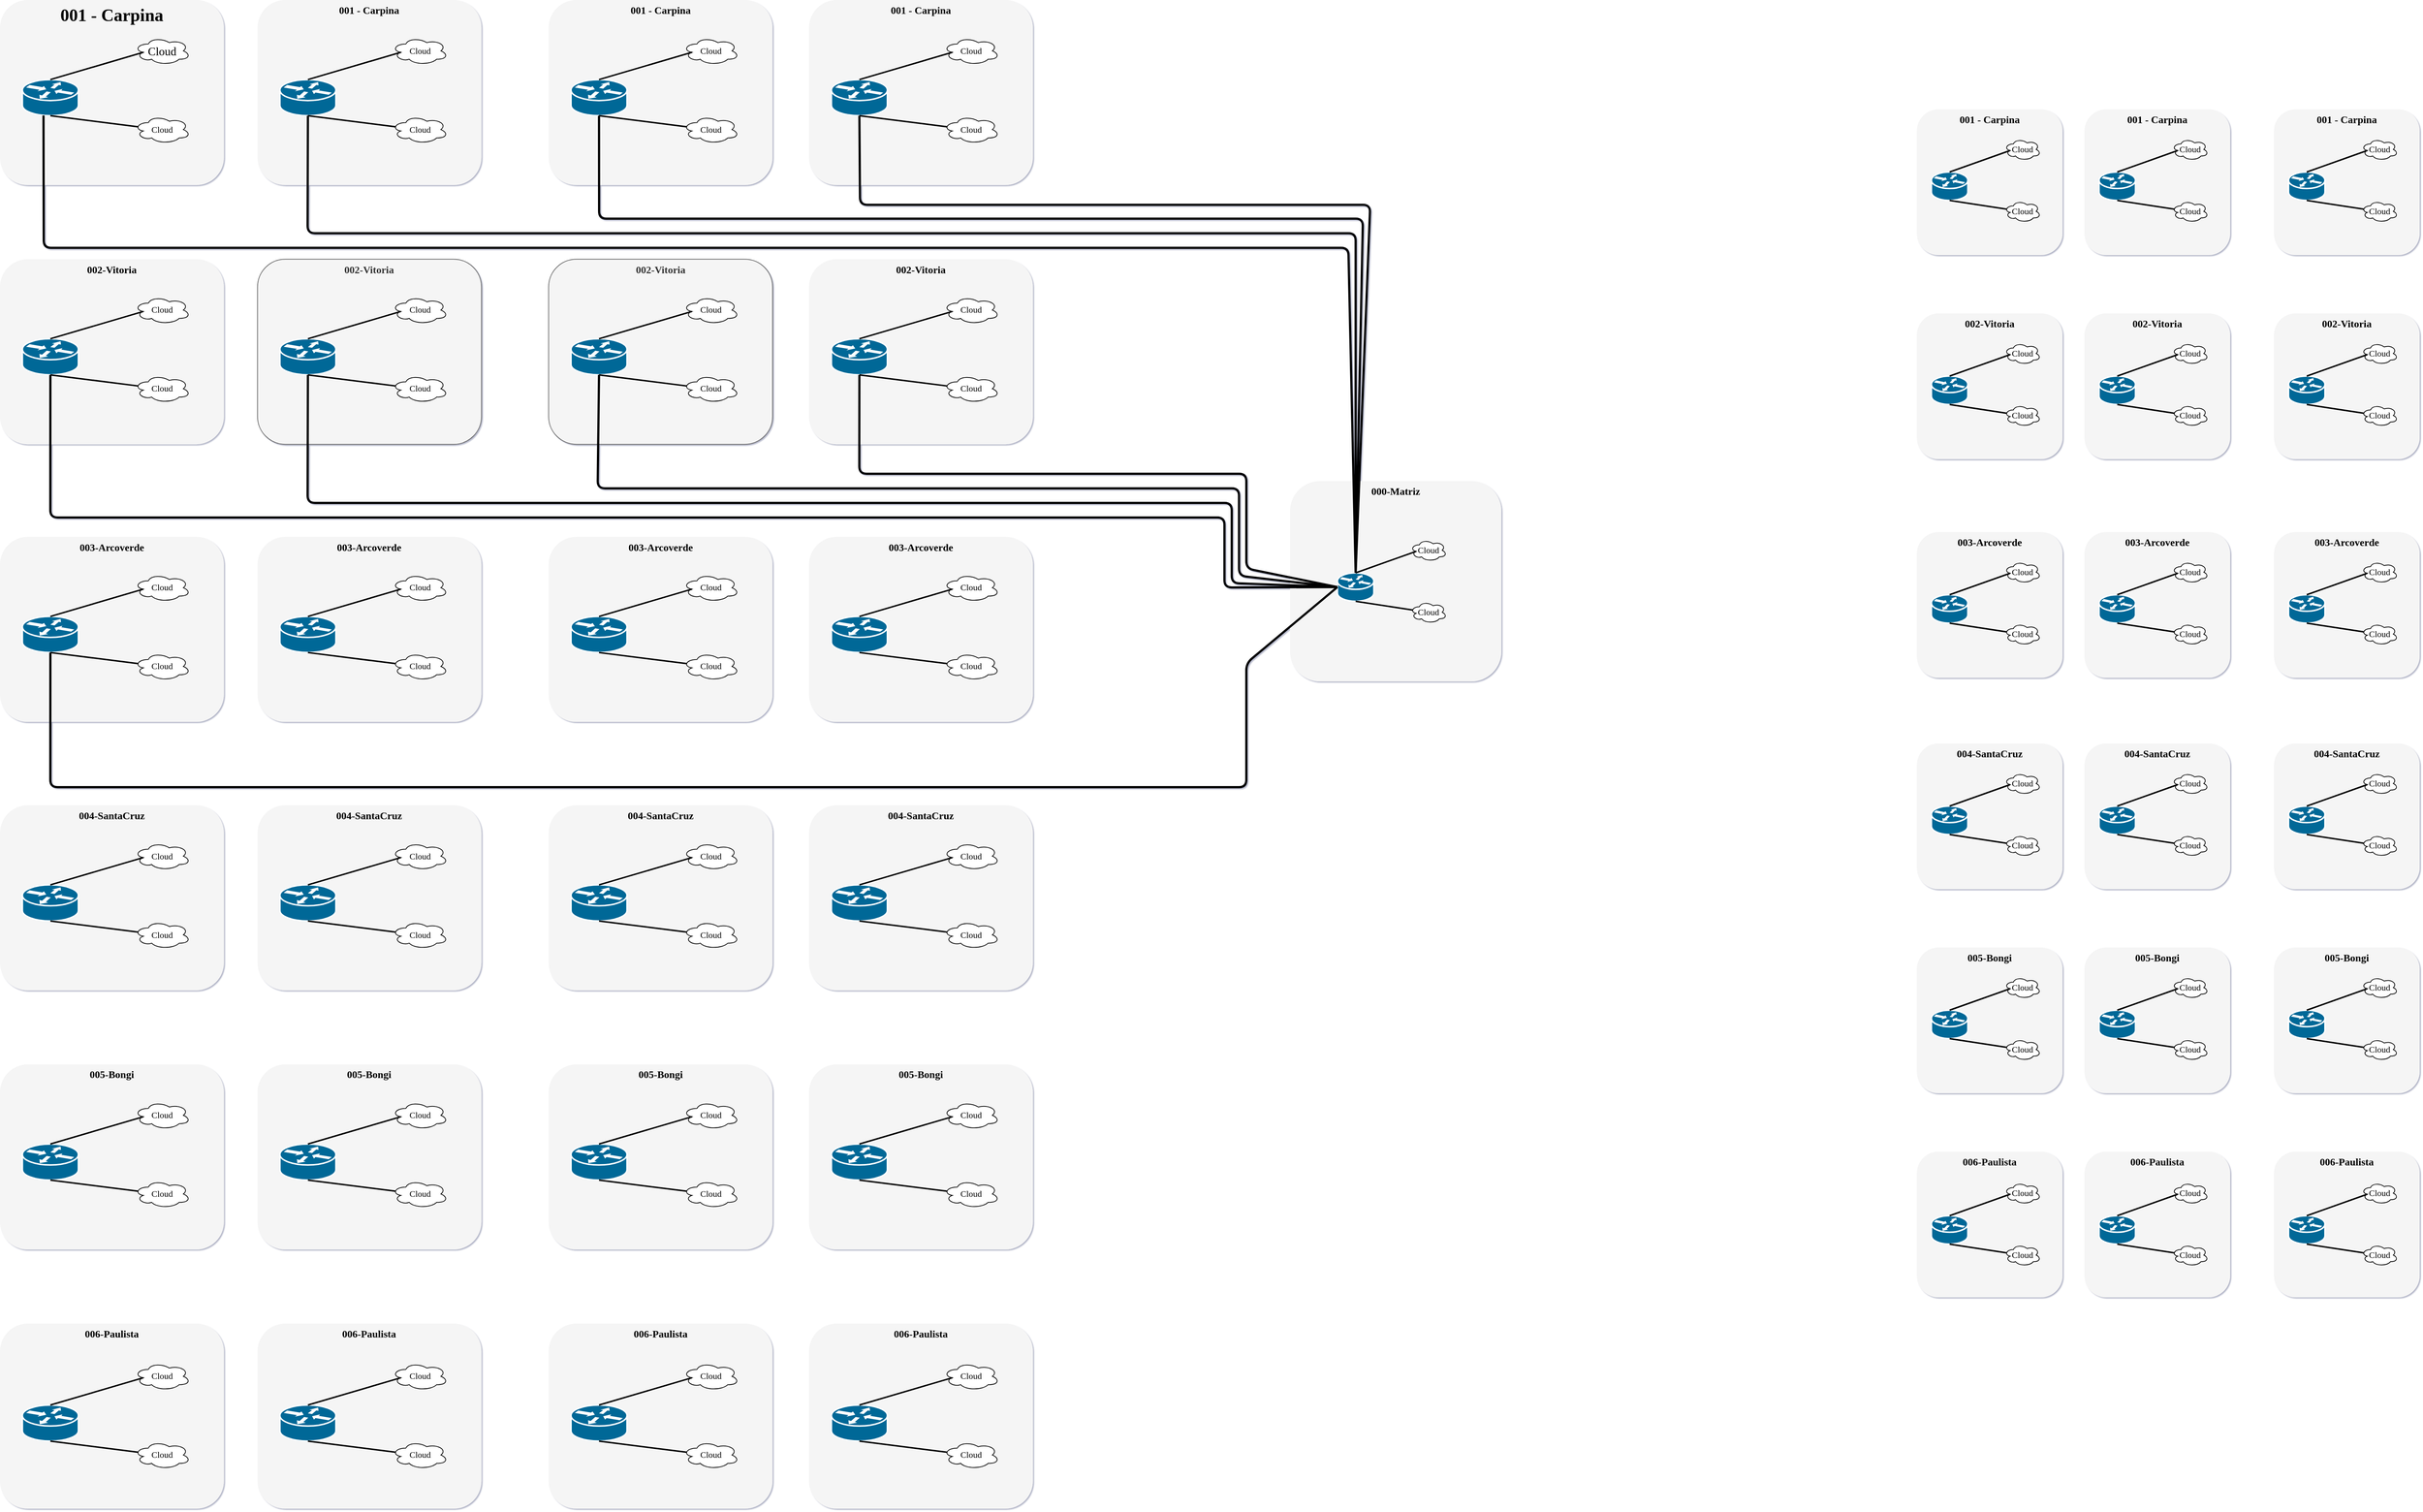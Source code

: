 <mxfile version="21.2.2" type="github">
  <diagram name="Page-1" id="c37626ed-c26b-45fb-9056-f9ebc6bb27b6">
    <mxGraphModel dx="4550" dy="2040" grid="1" gridSize="10" guides="1" tooltips="1" connect="1" arrows="1" fold="1" page="1" pageScale="1" pageWidth="1000" pageHeight="700" background="#ffffff" math="0" shadow="1">
      <root>
        <mxCell id="0" />
        <mxCell id="1" parent="0" />
        <mxCell id="DTtLAvjLUg3e7SLb6-8Q-80" value="000-Matriz" style="whiteSpace=wrap;html=1;rounded=1;shadow=0;comic=0;strokeWidth=1;fontFamily=Verdana;fontSize=14;fillColor=#f5f5f5;strokeColor=none;verticalAlign=top;fontStyle=1" vertex="1" parent="1">
          <mxGeometry x="820" y="670" width="290" height="275" as="geometry" />
        </mxCell>
        <mxCell id="DTtLAvjLUg3e7SLb6-8Q-81" value="Cloud" style="ellipse;shape=cloud;whiteSpace=wrap;html=1;rounded=1;shadow=0;comic=0;strokeWidth=1;fontFamily=Verdana;fontSize=12;" vertex="1" parent="1">
          <mxGeometry x="985" y="750" width="50" height="30" as="geometry" />
        </mxCell>
        <mxCell id="DTtLAvjLUg3e7SLb6-8Q-82" value="" style="shape=mxgraph.cisco.routers.router;html=1;dashed=0;fillColor=#036897;strokeColor=#ffffff;strokeWidth=2;verticalLabelPosition=bottom;verticalAlign=top;rounded=1;shadow=0;comic=0;fontFamily=Verdana;fontSize=12;" vertex="1" parent="1">
          <mxGeometry x="885" y="796" width="50" height="39" as="geometry" />
        </mxCell>
        <mxCell id="DTtLAvjLUg3e7SLb6-8Q-83" value="Cloud" style="ellipse;shape=cloud;whiteSpace=wrap;html=1;rounded=1;shadow=0;comic=0;strokeWidth=1;fontFamily=Verdana;fontSize=12;" vertex="1" parent="1">
          <mxGeometry x="985" y="835" width="50" height="30" as="geometry" />
        </mxCell>
        <mxCell id="DTtLAvjLUg3e7SLb6-8Q-84" style="edgeStyle=none;html=1;labelBackgroundColor=none;startFill=0;endArrow=none;endFill=0;strokeWidth=2;fontFamily=Verdana;fontSize=12;exitX=0.07;exitY=0.4;exitDx=0;exitDy=0;exitPerimeter=0;entryX=0.5;entryY=1;entryDx=0;entryDy=0;entryPerimeter=0;rounded=1;" edge="1" parent="1" source="DTtLAvjLUg3e7SLb6-8Q-83" target="DTtLAvjLUg3e7SLb6-8Q-82">
          <mxGeometry relative="1" as="geometry">
            <mxPoint x="1175" y="820" as="sourcePoint" />
            <mxPoint x="935" y="815" as="targetPoint" />
            <Array as="points" />
          </mxGeometry>
        </mxCell>
        <mxCell id="DTtLAvjLUg3e7SLb6-8Q-85" style="edgeStyle=none;html=1;labelBackgroundColor=none;startFill=0;endArrow=none;endFill=0;strokeWidth=2;fontFamily=Verdana;fontSize=12;entryX=0.5;entryY=0;entryDx=0;entryDy=0;entryPerimeter=0;exitX=0.16;exitY=0.55;exitDx=0;exitDy=0;exitPerimeter=0;rounded=1;" edge="1" parent="1" source="DTtLAvjLUg3e7SLb6-8Q-81" target="DTtLAvjLUg3e7SLb6-8Q-82">
          <mxGeometry relative="1" as="geometry">
            <mxPoint x="1014" y="784" as="sourcePoint" />
            <mxPoint x="895" y="770" as="targetPoint" />
            <Array as="points" />
          </mxGeometry>
        </mxCell>
        <mxCell id="DTtLAvjLUg3e7SLb6-8Q-163" value="001 - Carpina" style="whiteSpace=wrap;html=1;rounded=1;shadow=0;comic=0;strokeWidth=1;fontFamily=Verdana;fontSize=14;fillColor=#f5f5f5;strokeColor=none;verticalAlign=top;fontStyle=1" vertex="1" parent="1">
          <mxGeometry x="1680" y="160" width="200" height="200" as="geometry" />
        </mxCell>
        <mxCell id="DTtLAvjLUg3e7SLb6-8Q-164" value="Cloud" style="ellipse;shape=cloud;whiteSpace=wrap;html=1;rounded=1;shadow=0;comic=0;strokeWidth=1;fontFamily=Verdana;fontSize=12;" vertex="1" parent="1">
          <mxGeometry x="1800" y="200" width="50" height="30" as="geometry" />
        </mxCell>
        <mxCell id="DTtLAvjLUg3e7SLb6-8Q-165" value="" style="shape=mxgraph.cisco.routers.router;html=1;dashed=0;fillColor=#036897;strokeColor=#ffffff;strokeWidth=2;verticalLabelPosition=bottom;verticalAlign=top;rounded=1;shadow=0;comic=0;fontFamily=Verdana;fontSize=12;" vertex="1" parent="1">
          <mxGeometry x="1700" y="246" width="50" height="39" as="geometry" />
        </mxCell>
        <mxCell id="DTtLAvjLUg3e7SLb6-8Q-166" value="Cloud" style="ellipse;shape=cloud;whiteSpace=wrap;html=1;rounded=1;shadow=0;comic=0;strokeWidth=1;fontFamily=Verdana;fontSize=12;" vertex="1" parent="1">
          <mxGeometry x="1800" y="285" width="50" height="30" as="geometry" />
        </mxCell>
        <mxCell id="DTtLAvjLUg3e7SLb6-8Q-167" style="edgeStyle=none;html=1;labelBackgroundColor=none;startFill=0;endArrow=none;endFill=0;strokeWidth=2;fontFamily=Verdana;fontSize=12;exitX=0.07;exitY=0.4;exitDx=0;exitDy=0;exitPerimeter=0;entryX=0.5;entryY=1;entryDx=0;entryDy=0;entryPerimeter=0;rounded=1;" edge="1" parent="1" source="DTtLAvjLUg3e7SLb6-8Q-166" target="DTtLAvjLUg3e7SLb6-8Q-165">
          <mxGeometry relative="1" as="geometry">
            <mxPoint x="1990" y="270" as="sourcePoint" />
            <mxPoint x="1750" y="265" as="targetPoint" />
            <Array as="points" />
          </mxGeometry>
        </mxCell>
        <mxCell id="DTtLAvjLUg3e7SLb6-8Q-168" style="edgeStyle=none;html=1;labelBackgroundColor=none;startFill=0;endArrow=none;endFill=0;strokeWidth=2;fontFamily=Verdana;fontSize=12;entryX=0.5;entryY=0;entryDx=0;entryDy=0;entryPerimeter=0;exitX=0.16;exitY=0.55;exitDx=0;exitDy=0;exitPerimeter=0;rounded=1;" edge="1" parent="1" source="DTtLAvjLUg3e7SLb6-8Q-164" target="DTtLAvjLUg3e7SLb6-8Q-165">
          <mxGeometry relative="1" as="geometry">
            <mxPoint x="1829" y="234" as="sourcePoint" />
            <mxPoint x="1710" y="220" as="targetPoint" />
            <Array as="points" />
          </mxGeometry>
        </mxCell>
        <mxCell id="DTtLAvjLUg3e7SLb6-8Q-169" value="002-Vitoria" style="whiteSpace=wrap;html=1;rounded=1;shadow=0;comic=0;strokeWidth=1;fontFamily=Verdana;fontSize=14;fillColor=#f5f5f5;strokeColor=none;verticalAlign=top;fontStyle=1" vertex="1" parent="1">
          <mxGeometry x="1680" y="440" width="200" height="200" as="geometry" />
        </mxCell>
        <mxCell id="DTtLAvjLUg3e7SLb6-8Q-170" value="Cloud" style="ellipse;shape=cloud;whiteSpace=wrap;html=1;rounded=1;shadow=0;comic=0;strokeWidth=1;fontFamily=Verdana;fontSize=12;" vertex="1" parent="1">
          <mxGeometry x="1800" y="480" width="50" height="30" as="geometry" />
        </mxCell>
        <mxCell id="DTtLAvjLUg3e7SLb6-8Q-171" value="" style="shape=mxgraph.cisco.routers.router;html=1;dashed=0;fillColor=#036897;strokeColor=#ffffff;strokeWidth=2;verticalLabelPosition=bottom;verticalAlign=top;rounded=1;shadow=0;comic=0;fontFamily=Verdana;fontSize=12;" vertex="1" parent="1">
          <mxGeometry x="1700" y="526" width="50" height="39" as="geometry" />
        </mxCell>
        <mxCell id="DTtLAvjLUg3e7SLb6-8Q-172" value="Cloud" style="ellipse;shape=cloud;whiteSpace=wrap;html=1;rounded=1;shadow=0;comic=0;strokeWidth=1;fontFamily=Verdana;fontSize=12;" vertex="1" parent="1">
          <mxGeometry x="1800" y="565" width="50" height="30" as="geometry" />
        </mxCell>
        <mxCell id="DTtLAvjLUg3e7SLb6-8Q-173" style="edgeStyle=none;html=1;labelBackgroundColor=none;startFill=0;endArrow=none;endFill=0;strokeWidth=2;fontFamily=Verdana;fontSize=12;exitX=0.07;exitY=0.4;exitDx=0;exitDy=0;exitPerimeter=0;entryX=0.5;entryY=1;entryDx=0;entryDy=0;entryPerimeter=0;rounded=1;" edge="1" parent="1" source="DTtLAvjLUg3e7SLb6-8Q-172" target="DTtLAvjLUg3e7SLb6-8Q-171">
          <mxGeometry relative="1" as="geometry">
            <mxPoint x="1990" y="550" as="sourcePoint" />
            <mxPoint x="1750" y="545" as="targetPoint" />
            <Array as="points" />
          </mxGeometry>
        </mxCell>
        <mxCell id="DTtLAvjLUg3e7SLb6-8Q-174" style="edgeStyle=none;html=1;labelBackgroundColor=none;startFill=0;endArrow=none;endFill=0;strokeWidth=2;fontFamily=Verdana;fontSize=12;entryX=0.5;entryY=0;entryDx=0;entryDy=0;entryPerimeter=0;exitX=0.16;exitY=0.55;exitDx=0;exitDy=0;exitPerimeter=0;rounded=1;" edge="1" parent="1" source="DTtLAvjLUg3e7SLb6-8Q-170" target="DTtLAvjLUg3e7SLb6-8Q-171">
          <mxGeometry relative="1" as="geometry">
            <mxPoint x="1829" y="514" as="sourcePoint" />
            <mxPoint x="1710" y="500" as="targetPoint" />
            <Array as="points" />
          </mxGeometry>
        </mxCell>
        <mxCell id="DTtLAvjLUg3e7SLb6-8Q-175" value="003-Arcoverde" style="whiteSpace=wrap;html=1;rounded=1;shadow=0;comic=0;strokeWidth=1;fontFamily=Verdana;fontSize=14;fillColor=#f5f5f5;strokeColor=none;verticalAlign=top;fontStyle=1" vertex="1" parent="1">
          <mxGeometry x="1680" y="740" width="200" height="200" as="geometry" />
        </mxCell>
        <mxCell id="DTtLAvjLUg3e7SLb6-8Q-176" value="Cloud" style="ellipse;shape=cloud;whiteSpace=wrap;html=1;rounded=1;shadow=0;comic=0;strokeWidth=1;fontFamily=Verdana;fontSize=12;" vertex="1" parent="1">
          <mxGeometry x="1800" y="780" width="50" height="30" as="geometry" />
        </mxCell>
        <mxCell id="DTtLAvjLUg3e7SLb6-8Q-177" value="" style="shape=mxgraph.cisco.routers.router;html=1;dashed=0;fillColor=#036897;strokeColor=#ffffff;strokeWidth=2;verticalLabelPosition=bottom;verticalAlign=top;rounded=1;shadow=0;comic=0;fontFamily=Verdana;fontSize=12;" vertex="1" parent="1">
          <mxGeometry x="1700" y="826" width="50" height="39" as="geometry" />
        </mxCell>
        <mxCell id="DTtLAvjLUg3e7SLb6-8Q-178" value="Cloud" style="ellipse;shape=cloud;whiteSpace=wrap;html=1;rounded=1;shadow=0;comic=0;strokeWidth=1;fontFamily=Verdana;fontSize=12;" vertex="1" parent="1">
          <mxGeometry x="1800" y="865" width="50" height="30" as="geometry" />
        </mxCell>
        <mxCell id="DTtLAvjLUg3e7SLb6-8Q-179" style="edgeStyle=none;html=1;labelBackgroundColor=none;startFill=0;endArrow=none;endFill=0;strokeWidth=2;fontFamily=Verdana;fontSize=12;exitX=0.07;exitY=0.4;exitDx=0;exitDy=0;exitPerimeter=0;entryX=0.5;entryY=1;entryDx=0;entryDy=0;entryPerimeter=0;rounded=1;" edge="1" parent="1" source="DTtLAvjLUg3e7SLb6-8Q-178" target="DTtLAvjLUg3e7SLb6-8Q-177">
          <mxGeometry relative="1" as="geometry">
            <mxPoint x="1990" y="850" as="sourcePoint" />
            <mxPoint x="1750" y="845" as="targetPoint" />
            <Array as="points" />
          </mxGeometry>
        </mxCell>
        <mxCell id="DTtLAvjLUg3e7SLb6-8Q-180" style="edgeStyle=none;html=1;labelBackgroundColor=none;startFill=0;endArrow=none;endFill=0;strokeWidth=2;fontFamily=Verdana;fontSize=12;entryX=0.5;entryY=0;entryDx=0;entryDy=0;entryPerimeter=0;exitX=0.16;exitY=0.55;exitDx=0;exitDy=0;exitPerimeter=0;rounded=1;" edge="1" parent="1" source="DTtLAvjLUg3e7SLb6-8Q-176" target="DTtLAvjLUg3e7SLb6-8Q-177">
          <mxGeometry relative="1" as="geometry">
            <mxPoint x="1829" y="814" as="sourcePoint" />
            <mxPoint x="1710" y="800" as="targetPoint" />
            <Array as="points" />
          </mxGeometry>
        </mxCell>
        <mxCell id="DTtLAvjLUg3e7SLb6-8Q-181" value="004-SantaCruz" style="whiteSpace=wrap;html=1;rounded=1;shadow=0;comic=0;strokeWidth=1;fontFamily=Verdana;fontSize=14;fillColor=#f5f5f5;strokeColor=none;verticalAlign=top;fontStyle=1" vertex="1" parent="1">
          <mxGeometry x="1680" y="1030" width="200" height="200" as="geometry" />
        </mxCell>
        <mxCell id="DTtLAvjLUg3e7SLb6-8Q-182" value="Cloud" style="ellipse;shape=cloud;whiteSpace=wrap;html=1;rounded=1;shadow=0;comic=0;strokeWidth=1;fontFamily=Verdana;fontSize=12;" vertex="1" parent="1">
          <mxGeometry x="1800" y="1070" width="50" height="30" as="geometry" />
        </mxCell>
        <mxCell id="DTtLAvjLUg3e7SLb6-8Q-183" value="" style="shape=mxgraph.cisco.routers.router;html=1;dashed=0;fillColor=#036897;strokeColor=#ffffff;strokeWidth=2;verticalLabelPosition=bottom;verticalAlign=top;rounded=1;shadow=0;comic=0;fontFamily=Verdana;fontSize=12;" vertex="1" parent="1">
          <mxGeometry x="1700" y="1116" width="50" height="39" as="geometry" />
        </mxCell>
        <mxCell id="DTtLAvjLUg3e7SLb6-8Q-184" value="Cloud" style="ellipse;shape=cloud;whiteSpace=wrap;html=1;rounded=1;shadow=0;comic=0;strokeWidth=1;fontFamily=Verdana;fontSize=12;" vertex="1" parent="1">
          <mxGeometry x="1800" y="1155" width="50" height="30" as="geometry" />
        </mxCell>
        <mxCell id="DTtLAvjLUg3e7SLb6-8Q-185" style="edgeStyle=none;html=1;labelBackgroundColor=none;startFill=0;endArrow=none;endFill=0;strokeWidth=2;fontFamily=Verdana;fontSize=12;exitX=0.07;exitY=0.4;exitDx=0;exitDy=0;exitPerimeter=0;entryX=0.5;entryY=1;entryDx=0;entryDy=0;entryPerimeter=0;rounded=1;" edge="1" parent="1" source="DTtLAvjLUg3e7SLb6-8Q-184" target="DTtLAvjLUg3e7SLb6-8Q-183">
          <mxGeometry relative="1" as="geometry">
            <mxPoint x="1990" y="1140" as="sourcePoint" />
            <mxPoint x="1750" y="1135" as="targetPoint" />
            <Array as="points" />
          </mxGeometry>
        </mxCell>
        <mxCell id="DTtLAvjLUg3e7SLb6-8Q-186" style="edgeStyle=none;html=1;labelBackgroundColor=none;startFill=0;endArrow=none;endFill=0;strokeWidth=2;fontFamily=Verdana;fontSize=12;entryX=0.5;entryY=0;entryDx=0;entryDy=0;entryPerimeter=0;exitX=0.16;exitY=0.55;exitDx=0;exitDy=0;exitPerimeter=0;rounded=1;" edge="1" parent="1" source="DTtLAvjLUg3e7SLb6-8Q-182" target="DTtLAvjLUg3e7SLb6-8Q-183">
          <mxGeometry relative="1" as="geometry">
            <mxPoint x="1829" y="1104" as="sourcePoint" />
            <mxPoint x="1710" y="1090" as="targetPoint" />
            <Array as="points" />
          </mxGeometry>
        </mxCell>
        <mxCell id="DTtLAvjLUg3e7SLb6-8Q-187" value="005-Bongi" style="whiteSpace=wrap;html=1;rounded=1;shadow=0;comic=0;strokeWidth=1;fontFamily=Verdana;fontSize=14;fillColor=#f5f5f5;strokeColor=none;verticalAlign=top;fontStyle=1" vertex="1" parent="1">
          <mxGeometry x="1680" y="1310" width="200" height="200" as="geometry" />
        </mxCell>
        <mxCell id="DTtLAvjLUg3e7SLb6-8Q-188" value="Cloud" style="ellipse;shape=cloud;whiteSpace=wrap;html=1;rounded=1;shadow=0;comic=0;strokeWidth=1;fontFamily=Verdana;fontSize=12;" vertex="1" parent="1">
          <mxGeometry x="1800" y="1350" width="50" height="30" as="geometry" />
        </mxCell>
        <mxCell id="DTtLAvjLUg3e7SLb6-8Q-189" value="" style="shape=mxgraph.cisco.routers.router;html=1;dashed=0;fillColor=#036897;strokeColor=#ffffff;strokeWidth=2;verticalLabelPosition=bottom;verticalAlign=top;rounded=1;shadow=0;comic=0;fontFamily=Verdana;fontSize=12;" vertex="1" parent="1">
          <mxGeometry x="1700" y="1396" width="50" height="39" as="geometry" />
        </mxCell>
        <mxCell id="DTtLAvjLUg3e7SLb6-8Q-190" value="Cloud" style="ellipse;shape=cloud;whiteSpace=wrap;html=1;rounded=1;shadow=0;comic=0;strokeWidth=1;fontFamily=Verdana;fontSize=12;" vertex="1" parent="1">
          <mxGeometry x="1800" y="1435" width="50" height="30" as="geometry" />
        </mxCell>
        <mxCell id="DTtLAvjLUg3e7SLb6-8Q-191" style="edgeStyle=none;html=1;labelBackgroundColor=none;startFill=0;endArrow=none;endFill=0;strokeWidth=2;fontFamily=Verdana;fontSize=12;exitX=0.07;exitY=0.4;exitDx=0;exitDy=0;exitPerimeter=0;entryX=0.5;entryY=1;entryDx=0;entryDy=0;entryPerimeter=0;rounded=1;" edge="1" parent="1" source="DTtLAvjLUg3e7SLb6-8Q-190" target="DTtLAvjLUg3e7SLb6-8Q-189">
          <mxGeometry relative="1" as="geometry">
            <mxPoint x="1990" y="1420" as="sourcePoint" />
            <mxPoint x="1750" y="1415" as="targetPoint" />
            <Array as="points" />
          </mxGeometry>
        </mxCell>
        <mxCell id="DTtLAvjLUg3e7SLb6-8Q-192" style="edgeStyle=none;html=1;labelBackgroundColor=none;startFill=0;endArrow=none;endFill=0;strokeWidth=2;fontFamily=Verdana;fontSize=12;entryX=0.5;entryY=0;entryDx=0;entryDy=0;entryPerimeter=0;exitX=0.16;exitY=0.55;exitDx=0;exitDy=0;exitPerimeter=0;rounded=1;" edge="1" parent="1" source="DTtLAvjLUg3e7SLb6-8Q-188" target="DTtLAvjLUg3e7SLb6-8Q-189">
          <mxGeometry relative="1" as="geometry">
            <mxPoint x="1829" y="1384" as="sourcePoint" />
            <mxPoint x="1710" y="1370" as="targetPoint" />
            <Array as="points" />
          </mxGeometry>
        </mxCell>
        <mxCell id="DTtLAvjLUg3e7SLb6-8Q-193" value="006-Paulista" style="whiteSpace=wrap;html=1;rounded=1;shadow=0;comic=0;strokeWidth=1;fontFamily=Verdana;fontSize=14;fillColor=#f5f5f5;strokeColor=none;verticalAlign=top;fontStyle=1" vertex="1" parent="1">
          <mxGeometry x="1680" y="1590" width="200" height="200" as="geometry" />
        </mxCell>
        <mxCell id="DTtLAvjLUg3e7SLb6-8Q-194" value="Cloud" style="ellipse;shape=cloud;whiteSpace=wrap;html=1;rounded=1;shadow=0;comic=0;strokeWidth=1;fontFamily=Verdana;fontSize=12;" vertex="1" parent="1">
          <mxGeometry x="1800" y="1632" width="50" height="30" as="geometry" />
        </mxCell>
        <mxCell id="DTtLAvjLUg3e7SLb6-8Q-195" value="" style="shape=mxgraph.cisco.routers.router;html=1;dashed=0;fillColor=#036897;strokeColor=#ffffff;strokeWidth=2;verticalLabelPosition=bottom;verticalAlign=top;rounded=1;shadow=0;comic=0;fontFamily=Verdana;fontSize=12;" vertex="1" parent="1">
          <mxGeometry x="1700" y="1678" width="50" height="39" as="geometry" />
        </mxCell>
        <mxCell id="DTtLAvjLUg3e7SLb6-8Q-196" value="Cloud" style="ellipse;shape=cloud;whiteSpace=wrap;html=1;rounded=1;shadow=0;comic=0;strokeWidth=1;fontFamily=Verdana;fontSize=12;" vertex="1" parent="1">
          <mxGeometry x="1800" y="1717" width="50" height="30" as="geometry" />
        </mxCell>
        <mxCell id="DTtLAvjLUg3e7SLb6-8Q-197" style="edgeStyle=none;html=1;labelBackgroundColor=none;startFill=0;endArrow=none;endFill=0;strokeWidth=2;fontFamily=Verdana;fontSize=12;exitX=0.07;exitY=0.4;exitDx=0;exitDy=0;exitPerimeter=0;entryX=0.5;entryY=1;entryDx=0;entryDy=0;entryPerimeter=0;rounded=1;" edge="1" parent="1" source="DTtLAvjLUg3e7SLb6-8Q-196" target="DTtLAvjLUg3e7SLb6-8Q-195">
          <mxGeometry relative="1" as="geometry">
            <mxPoint x="1990" y="1702" as="sourcePoint" />
            <mxPoint x="1750" y="1697" as="targetPoint" />
            <Array as="points" />
          </mxGeometry>
        </mxCell>
        <mxCell id="DTtLAvjLUg3e7SLb6-8Q-198" style="edgeStyle=none;html=1;labelBackgroundColor=none;startFill=0;endArrow=none;endFill=0;strokeWidth=2;fontFamily=Verdana;fontSize=12;entryX=0.5;entryY=0;entryDx=0;entryDy=0;entryPerimeter=0;exitX=0.16;exitY=0.55;exitDx=0;exitDy=0;exitPerimeter=0;rounded=1;" edge="1" parent="1" source="DTtLAvjLUg3e7SLb6-8Q-194" target="DTtLAvjLUg3e7SLb6-8Q-195">
          <mxGeometry relative="1" as="geometry">
            <mxPoint x="1829" y="1666" as="sourcePoint" />
            <mxPoint x="1710" y="1652" as="targetPoint" />
            <Array as="points" />
          </mxGeometry>
        </mxCell>
        <mxCell id="DTtLAvjLUg3e7SLb6-8Q-199" value="001 - Carpina" style="whiteSpace=wrap;html=1;rounded=1;shadow=0;comic=0;strokeWidth=1;fontFamily=Verdana;fontSize=14;fillColor=#f5f5f5;strokeColor=none;verticalAlign=top;fontStyle=1" vertex="1" parent="1">
          <mxGeometry x="1910" y="160" width="200" height="200" as="geometry" />
        </mxCell>
        <mxCell id="DTtLAvjLUg3e7SLb6-8Q-200" value="Cloud" style="ellipse;shape=cloud;whiteSpace=wrap;html=1;rounded=1;shadow=0;comic=0;strokeWidth=1;fontFamily=Verdana;fontSize=12;" vertex="1" parent="1">
          <mxGeometry x="2030" y="200" width="50" height="30" as="geometry" />
        </mxCell>
        <mxCell id="DTtLAvjLUg3e7SLb6-8Q-201" value="" style="shape=mxgraph.cisco.routers.router;html=1;dashed=0;fillColor=#036897;strokeColor=#ffffff;strokeWidth=2;verticalLabelPosition=bottom;verticalAlign=top;rounded=1;shadow=0;comic=0;fontFamily=Verdana;fontSize=12;" vertex="1" parent="1">
          <mxGeometry x="1930" y="246" width="50" height="39" as="geometry" />
        </mxCell>
        <mxCell id="DTtLAvjLUg3e7SLb6-8Q-202" value="Cloud" style="ellipse;shape=cloud;whiteSpace=wrap;html=1;rounded=1;shadow=0;comic=0;strokeWidth=1;fontFamily=Verdana;fontSize=12;" vertex="1" parent="1">
          <mxGeometry x="2030" y="285" width="50" height="30" as="geometry" />
        </mxCell>
        <mxCell id="DTtLAvjLUg3e7SLb6-8Q-203" style="edgeStyle=none;html=1;labelBackgroundColor=none;startFill=0;endArrow=none;endFill=0;strokeWidth=2;fontFamily=Verdana;fontSize=12;exitX=0.07;exitY=0.4;exitDx=0;exitDy=0;exitPerimeter=0;entryX=0.5;entryY=1;entryDx=0;entryDy=0;entryPerimeter=0;rounded=1;" edge="1" parent="1" source="DTtLAvjLUg3e7SLb6-8Q-202" target="DTtLAvjLUg3e7SLb6-8Q-201">
          <mxGeometry relative="1" as="geometry">
            <mxPoint x="2220" y="270" as="sourcePoint" />
            <mxPoint x="1980" y="265" as="targetPoint" />
            <Array as="points" />
          </mxGeometry>
        </mxCell>
        <mxCell id="DTtLAvjLUg3e7SLb6-8Q-204" style="edgeStyle=none;html=1;labelBackgroundColor=none;startFill=0;endArrow=none;endFill=0;strokeWidth=2;fontFamily=Verdana;fontSize=12;entryX=0.5;entryY=0;entryDx=0;entryDy=0;entryPerimeter=0;exitX=0.16;exitY=0.55;exitDx=0;exitDy=0;exitPerimeter=0;rounded=1;" edge="1" parent="1" source="DTtLAvjLUg3e7SLb6-8Q-200" target="DTtLAvjLUg3e7SLb6-8Q-201">
          <mxGeometry relative="1" as="geometry">
            <mxPoint x="2059" y="234" as="sourcePoint" />
            <mxPoint x="1940" y="220" as="targetPoint" />
            <Array as="points" />
          </mxGeometry>
        </mxCell>
        <mxCell id="DTtLAvjLUg3e7SLb6-8Q-205" value="002-Vitoria" style="whiteSpace=wrap;html=1;rounded=1;shadow=0;comic=0;strokeWidth=1;fontFamily=Verdana;fontSize=14;fillColor=#f5f5f5;strokeColor=none;verticalAlign=top;fontStyle=1" vertex="1" parent="1">
          <mxGeometry x="1910" y="440" width="200" height="200" as="geometry" />
        </mxCell>
        <mxCell id="DTtLAvjLUg3e7SLb6-8Q-206" value="Cloud" style="ellipse;shape=cloud;whiteSpace=wrap;html=1;rounded=1;shadow=0;comic=0;strokeWidth=1;fontFamily=Verdana;fontSize=12;" vertex="1" parent="1">
          <mxGeometry x="2030" y="480" width="50" height="30" as="geometry" />
        </mxCell>
        <mxCell id="DTtLAvjLUg3e7SLb6-8Q-207" value="" style="shape=mxgraph.cisco.routers.router;html=1;dashed=0;fillColor=#036897;strokeColor=#ffffff;strokeWidth=2;verticalLabelPosition=bottom;verticalAlign=top;rounded=1;shadow=0;comic=0;fontFamily=Verdana;fontSize=12;" vertex="1" parent="1">
          <mxGeometry x="1930" y="526" width="50" height="39" as="geometry" />
        </mxCell>
        <mxCell id="DTtLAvjLUg3e7SLb6-8Q-208" value="Cloud" style="ellipse;shape=cloud;whiteSpace=wrap;html=1;rounded=1;shadow=0;comic=0;strokeWidth=1;fontFamily=Verdana;fontSize=12;" vertex="1" parent="1">
          <mxGeometry x="2030" y="565" width="50" height="30" as="geometry" />
        </mxCell>
        <mxCell id="DTtLAvjLUg3e7SLb6-8Q-209" style="edgeStyle=none;html=1;labelBackgroundColor=none;startFill=0;endArrow=none;endFill=0;strokeWidth=2;fontFamily=Verdana;fontSize=12;exitX=0.07;exitY=0.4;exitDx=0;exitDy=0;exitPerimeter=0;entryX=0.5;entryY=1;entryDx=0;entryDy=0;entryPerimeter=0;rounded=1;" edge="1" parent="1" source="DTtLAvjLUg3e7SLb6-8Q-208" target="DTtLAvjLUg3e7SLb6-8Q-207">
          <mxGeometry relative="1" as="geometry">
            <mxPoint x="2220" y="550" as="sourcePoint" />
            <mxPoint x="1980" y="545" as="targetPoint" />
            <Array as="points" />
          </mxGeometry>
        </mxCell>
        <mxCell id="DTtLAvjLUg3e7SLb6-8Q-210" style="edgeStyle=none;html=1;labelBackgroundColor=none;startFill=0;endArrow=none;endFill=0;strokeWidth=2;fontFamily=Verdana;fontSize=12;entryX=0.5;entryY=0;entryDx=0;entryDy=0;entryPerimeter=0;exitX=0.16;exitY=0.55;exitDx=0;exitDy=0;exitPerimeter=0;rounded=1;" edge="1" parent="1" source="DTtLAvjLUg3e7SLb6-8Q-206" target="DTtLAvjLUg3e7SLb6-8Q-207">
          <mxGeometry relative="1" as="geometry">
            <mxPoint x="2059" y="514" as="sourcePoint" />
            <mxPoint x="1940" y="500" as="targetPoint" />
            <Array as="points" />
          </mxGeometry>
        </mxCell>
        <mxCell id="DTtLAvjLUg3e7SLb6-8Q-211" value="003-Arcoverde" style="whiteSpace=wrap;html=1;rounded=1;shadow=0;comic=0;strokeWidth=1;fontFamily=Verdana;fontSize=14;fillColor=#f5f5f5;strokeColor=none;verticalAlign=top;fontStyle=1" vertex="1" parent="1">
          <mxGeometry x="1910" y="740" width="200" height="200" as="geometry" />
        </mxCell>
        <mxCell id="DTtLAvjLUg3e7SLb6-8Q-212" value="Cloud" style="ellipse;shape=cloud;whiteSpace=wrap;html=1;rounded=1;shadow=0;comic=0;strokeWidth=1;fontFamily=Verdana;fontSize=12;" vertex="1" parent="1">
          <mxGeometry x="2030" y="780" width="50" height="30" as="geometry" />
        </mxCell>
        <mxCell id="DTtLAvjLUg3e7SLb6-8Q-213" value="" style="shape=mxgraph.cisco.routers.router;html=1;dashed=0;fillColor=#036897;strokeColor=#ffffff;strokeWidth=2;verticalLabelPosition=bottom;verticalAlign=top;rounded=1;shadow=0;comic=0;fontFamily=Verdana;fontSize=12;" vertex="1" parent="1">
          <mxGeometry x="1930" y="826" width="50" height="39" as="geometry" />
        </mxCell>
        <mxCell id="DTtLAvjLUg3e7SLb6-8Q-214" value="Cloud" style="ellipse;shape=cloud;whiteSpace=wrap;html=1;rounded=1;shadow=0;comic=0;strokeWidth=1;fontFamily=Verdana;fontSize=12;" vertex="1" parent="1">
          <mxGeometry x="2030" y="865" width="50" height="30" as="geometry" />
        </mxCell>
        <mxCell id="DTtLAvjLUg3e7SLb6-8Q-215" style="edgeStyle=none;html=1;labelBackgroundColor=none;startFill=0;endArrow=none;endFill=0;strokeWidth=2;fontFamily=Verdana;fontSize=12;exitX=0.07;exitY=0.4;exitDx=0;exitDy=0;exitPerimeter=0;entryX=0.5;entryY=1;entryDx=0;entryDy=0;entryPerimeter=0;rounded=1;" edge="1" parent="1" source="DTtLAvjLUg3e7SLb6-8Q-214" target="DTtLAvjLUg3e7SLb6-8Q-213">
          <mxGeometry relative="1" as="geometry">
            <mxPoint x="2220" y="850" as="sourcePoint" />
            <mxPoint x="1980" y="845" as="targetPoint" />
            <Array as="points" />
          </mxGeometry>
        </mxCell>
        <mxCell id="DTtLAvjLUg3e7SLb6-8Q-216" style="edgeStyle=none;html=1;labelBackgroundColor=none;startFill=0;endArrow=none;endFill=0;strokeWidth=2;fontFamily=Verdana;fontSize=12;entryX=0.5;entryY=0;entryDx=0;entryDy=0;entryPerimeter=0;exitX=0.16;exitY=0.55;exitDx=0;exitDy=0;exitPerimeter=0;rounded=1;" edge="1" parent="1" source="DTtLAvjLUg3e7SLb6-8Q-212" target="DTtLAvjLUg3e7SLb6-8Q-213">
          <mxGeometry relative="1" as="geometry">
            <mxPoint x="2059" y="814" as="sourcePoint" />
            <mxPoint x="1940" y="800" as="targetPoint" />
            <Array as="points" />
          </mxGeometry>
        </mxCell>
        <mxCell id="DTtLAvjLUg3e7SLb6-8Q-217" value="004-SantaCruz" style="whiteSpace=wrap;html=1;rounded=1;shadow=0;comic=0;strokeWidth=1;fontFamily=Verdana;fontSize=14;fillColor=#f5f5f5;strokeColor=none;verticalAlign=top;fontStyle=1" vertex="1" parent="1">
          <mxGeometry x="1910" y="1030" width="200" height="200" as="geometry" />
        </mxCell>
        <mxCell id="DTtLAvjLUg3e7SLb6-8Q-218" value="Cloud" style="ellipse;shape=cloud;whiteSpace=wrap;html=1;rounded=1;shadow=0;comic=0;strokeWidth=1;fontFamily=Verdana;fontSize=12;" vertex="1" parent="1">
          <mxGeometry x="2030" y="1070" width="50" height="30" as="geometry" />
        </mxCell>
        <mxCell id="DTtLAvjLUg3e7SLb6-8Q-219" value="" style="shape=mxgraph.cisco.routers.router;html=1;dashed=0;fillColor=#036897;strokeColor=#ffffff;strokeWidth=2;verticalLabelPosition=bottom;verticalAlign=top;rounded=1;shadow=0;comic=0;fontFamily=Verdana;fontSize=12;" vertex="1" parent="1">
          <mxGeometry x="1930" y="1116" width="50" height="39" as="geometry" />
        </mxCell>
        <mxCell id="DTtLAvjLUg3e7SLb6-8Q-220" value="Cloud" style="ellipse;shape=cloud;whiteSpace=wrap;html=1;rounded=1;shadow=0;comic=0;strokeWidth=1;fontFamily=Verdana;fontSize=12;" vertex="1" parent="1">
          <mxGeometry x="2030" y="1155" width="50" height="30" as="geometry" />
        </mxCell>
        <mxCell id="DTtLAvjLUg3e7SLb6-8Q-221" style="edgeStyle=none;html=1;labelBackgroundColor=none;startFill=0;endArrow=none;endFill=0;strokeWidth=2;fontFamily=Verdana;fontSize=12;exitX=0.07;exitY=0.4;exitDx=0;exitDy=0;exitPerimeter=0;entryX=0.5;entryY=1;entryDx=0;entryDy=0;entryPerimeter=0;rounded=1;" edge="1" parent="1" source="DTtLAvjLUg3e7SLb6-8Q-220" target="DTtLAvjLUg3e7SLb6-8Q-219">
          <mxGeometry relative="1" as="geometry">
            <mxPoint x="2220" y="1140" as="sourcePoint" />
            <mxPoint x="1980" y="1135" as="targetPoint" />
            <Array as="points" />
          </mxGeometry>
        </mxCell>
        <mxCell id="DTtLAvjLUg3e7SLb6-8Q-222" style="edgeStyle=none;html=1;labelBackgroundColor=none;startFill=0;endArrow=none;endFill=0;strokeWidth=2;fontFamily=Verdana;fontSize=12;entryX=0.5;entryY=0;entryDx=0;entryDy=0;entryPerimeter=0;exitX=0.16;exitY=0.55;exitDx=0;exitDy=0;exitPerimeter=0;rounded=1;" edge="1" parent="1" source="DTtLAvjLUg3e7SLb6-8Q-218" target="DTtLAvjLUg3e7SLb6-8Q-219">
          <mxGeometry relative="1" as="geometry">
            <mxPoint x="2059" y="1104" as="sourcePoint" />
            <mxPoint x="1940" y="1090" as="targetPoint" />
            <Array as="points" />
          </mxGeometry>
        </mxCell>
        <mxCell id="DTtLAvjLUg3e7SLb6-8Q-223" value="005-Bongi" style="whiteSpace=wrap;html=1;rounded=1;shadow=0;comic=0;strokeWidth=1;fontFamily=Verdana;fontSize=14;fillColor=#f5f5f5;strokeColor=none;verticalAlign=top;fontStyle=1" vertex="1" parent="1">
          <mxGeometry x="1910" y="1310" width="200" height="200" as="geometry" />
        </mxCell>
        <mxCell id="DTtLAvjLUg3e7SLb6-8Q-224" value="Cloud" style="ellipse;shape=cloud;whiteSpace=wrap;html=1;rounded=1;shadow=0;comic=0;strokeWidth=1;fontFamily=Verdana;fontSize=12;" vertex="1" parent="1">
          <mxGeometry x="2030" y="1350" width="50" height="30" as="geometry" />
        </mxCell>
        <mxCell id="DTtLAvjLUg3e7SLb6-8Q-225" value="" style="shape=mxgraph.cisco.routers.router;html=1;dashed=0;fillColor=#036897;strokeColor=#ffffff;strokeWidth=2;verticalLabelPosition=bottom;verticalAlign=top;rounded=1;shadow=0;comic=0;fontFamily=Verdana;fontSize=12;" vertex="1" parent="1">
          <mxGeometry x="1930" y="1396" width="50" height="39" as="geometry" />
        </mxCell>
        <mxCell id="DTtLAvjLUg3e7SLb6-8Q-226" value="Cloud" style="ellipse;shape=cloud;whiteSpace=wrap;html=1;rounded=1;shadow=0;comic=0;strokeWidth=1;fontFamily=Verdana;fontSize=12;" vertex="1" parent="1">
          <mxGeometry x="2030" y="1435" width="50" height="30" as="geometry" />
        </mxCell>
        <mxCell id="DTtLAvjLUg3e7SLb6-8Q-227" style="edgeStyle=none;html=1;labelBackgroundColor=none;startFill=0;endArrow=none;endFill=0;strokeWidth=2;fontFamily=Verdana;fontSize=12;exitX=0.07;exitY=0.4;exitDx=0;exitDy=0;exitPerimeter=0;entryX=0.5;entryY=1;entryDx=0;entryDy=0;entryPerimeter=0;rounded=1;" edge="1" parent="1" source="DTtLAvjLUg3e7SLb6-8Q-226" target="DTtLAvjLUg3e7SLb6-8Q-225">
          <mxGeometry relative="1" as="geometry">
            <mxPoint x="2220" y="1420" as="sourcePoint" />
            <mxPoint x="1980" y="1415" as="targetPoint" />
            <Array as="points" />
          </mxGeometry>
        </mxCell>
        <mxCell id="DTtLAvjLUg3e7SLb6-8Q-228" style="edgeStyle=none;html=1;labelBackgroundColor=none;startFill=0;endArrow=none;endFill=0;strokeWidth=2;fontFamily=Verdana;fontSize=12;entryX=0.5;entryY=0;entryDx=0;entryDy=0;entryPerimeter=0;exitX=0.16;exitY=0.55;exitDx=0;exitDy=0;exitPerimeter=0;rounded=1;" edge="1" parent="1" source="DTtLAvjLUg3e7SLb6-8Q-224" target="DTtLAvjLUg3e7SLb6-8Q-225">
          <mxGeometry relative="1" as="geometry">
            <mxPoint x="2059" y="1384" as="sourcePoint" />
            <mxPoint x="1940" y="1370" as="targetPoint" />
            <Array as="points" />
          </mxGeometry>
        </mxCell>
        <mxCell id="DTtLAvjLUg3e7SLb6-8Q-229" value="006-Paulista" style="whiteSpace=wrap;html=1;rounded=1;shadow=0;comic=0;strokeWidth=1;fontFamily=Verdana;fontSize=14;fillColor=#f5f5f5;strokeColor=none;verticalAlign=top;fontStyle=1" vertex="1" parent="1">
          <mxGeometry x="1910" y="1590" width="200" height="200" as="geometry" />
        </mxCell>
        <mxCell id="DTtLAvjLUg3e7SLb6-8Q-230" value="Cloud" style="ellipse;shape=cloud;whiteSpace=wrap;html=1;rounded=1;shadow=0;comic=0;strokeWidth=1;fontFamily=Verdana;fontSize=12;" vertex="1" parent="1">
          <mxGeometry x="2030" y="1632" width="50" height="30" as="geometry" />
        </mxCell>
        <mxCell id="DTtLAvjLUg3e7SLb6-8Q-231" value="" style="shape=mxgraph.cisco.routers.router;html=1;dashed=0;fillColor=#036897;strokeColor=#ffffff;strokeWidth=2;verticalLabelPosition=bottom;verticalAlign=top;rounded=1;shadow=0;comic=0;fontFamily=Verdana;fontSize=12;" vertex="1" parent="1">
          <mxGeometry x="1930" y="1678" width="50" height="39" as="geometry" />
        </mxCell>
        <mxCell id="DTtLAvjLUg3e7SLb6-8Q-232" value="Cloud" style="ellipse;shape=cloud;whiteSpace=wrap;html=1;rounded=1;shadow=0;comic=0;strokeWidth=1;fontFamily=Verdana;fontSize=12;" vertex="1" parent="1">
          <mxGeometry x="2030" y="1717" width="50" height="30" as="geometry" />
        </mxCell>
        <mxCell id="DTtLAvjLUg3e7SLb6-8Q-233" style="edgeStyle=none;html=1;labelBackgroundColor=none;startFill=0;endArrow=none;endFill=0;strokeWidth=2;fontFamily=Verdana;fontSize=12;exitX=0.07;exitY=0.4;exitDx=0;exitDy=0;exitPerimeter=0;entryX=0.5;entryY=1;entryDx=0;entryDy=0;entryPerimeter=0;rounded=1;" edge="1" parent="1" source="DTtLAvjLUg3e7SLb6-8Q-232" target="DTtLAvjLUg3e7SLb6-8Q-231">
          <mxGeometry relative="1" as="geometry">
            <mxPoint x="2220" y="1702" as="sourcePoint" />
            <mxPoint x="1980" y="1697" as="targetPoint" />
            <Array as="points" />
          </mxGeometry>
        </mxCell>
        <mxCell id="DTtLAvjLUg3e7SLb6-8Q-234" style="edgeStyle=none;html=1;labelBackgroundColor=none;startFill=0;endArrow=none;endFill=0;strokeWidth=2;fontFamily=Verdana;fontSize=12;entryX=0.5;entryY=0;entryDx=0;entryDy=0;entryPerimeter=0;exitX=0.16;exitY=0.55;exitDx=0;exitDy=0;exitPerimeter=0;rounded=1;" edge="1" parent="1" source="DTtLAvjLUg3e7SLb6-8Q-230" target="DTtLAvjLUg3e7SLb6-8Q-231">
          <mxGeometry relative="1" as="geometry">
            <mxPoint x="2059" y="1666" as="sourcePoint" />
            <mxPoint x="1940" y="1652" as="targetPoint" />
            <Array as="points" />
          </mxGeometry>
        </mxCell>
        <mxCell id="DTtLAvjLUg3e7SLb6-8Q-235" value="001 - Carpina" style="whiteSpace=wrap;html=1;rounded=1;shadow=0;comic=0;strokeWidth=1;fontFamily=Verdana;fontSize=14;fillColor=#f5f5f5;strokeColor=none;verticalAlign=top;fontStyle=1" vertex="1" parent="1">
          <mxGeometry x="2170" y="160" width="200" height="200" as="geometry" />
        </mxCell>
        <mxCell id="DTtLAvjLUg3e7SLb6-8Q-236" value="Cloud" style="ellipse;shape=cloud;whiteSpace=wrap;html=1;rounded=1;shadow=0;comic=0;strokeWidth=1;fontFamily=Verdana;fontSize=12;" vertex="1" parent="1">
          <mxGeometry x="2290" y="200" width="50" height="30" as="geometry" />
        </mxCell>
        <mxCell id="DTtLAvjLUg3e7SLb6-8Q-237" value="" style="shape=mxgraph.cisco.routers.router;html=1;dashed=0;fillColor=#036897;strokeColor=#ffffff;strokeWidth=2;verticalLabelPosition=bottom;verticalAlign=top;rounded=1;shadow=0;comic=0;fontFamily=Verdana;fontSize=12;" vertex="1" parent="1">
          <mxGeometry x="2190" y="246" width="50" height="39" as="geometry" />
        </mxCell>
        <mxCell id="DTtLAvjLUg3e7SLb6-8Q-238" value="Cloud" style="ellipse;shape=cloud;whiteSpace=wrap;html=1;rounded=1;shadow=0;comic=0;strokeWidth=1;fontFamily=Verdana;fontSize=12;" vertex="1" parent="1">
          <mxGeometry x="2290" y="285" width="50" height="30" as="geometry" />
        </mxCell>
        <mxCell id="DTtLAvjLUg3e7SLb6-8Q-239" style="edgeStyle=none;html=1;labelBackgroundColor=none;startFill=0;endArrow=none;endFill=0;strokeWidth=2;fontFamily=Verdana;fontSize=12;exitX=0.07;exitY=0.4;exitDx=0;exitDy=0;exitPerimeter=0;entryX=0.5;entryY=1;entryDx=0;entryDy=0;entryPerimeter=0;rounded=1;" edge="1" parent="1" source="DTtLAvjLUg3e7SLb6-8Q-238" target="DTtLAvjLUg3e7SLb6-8Q-237">
          <mxGeometry relative="1" as="geometry">
            <mxPoint x="2480" y="270" as="sourcePoint" />
            <mxPoint x="2240" y="265" as="targetPoint" />
            <Array as="points" />
          </mxGeometry>
        </mxCell>
        <mxCell id="DTtLAvjLUg3e7SLb6-8Q-240" style="edgeStyle=none;html=1;labelBackgroundColor=none;startFill=0;endArrow=none;endFill=0;strokeWidth=2;fontFamily=Verdana;fontSize=12;entryX=0.5;entryY=0;entryDx=0;entryDy=0;entryPerimeter=0;exitX=0.16;exitY=0.55;exitDx=0;exitDy=0;exitPerimeter=0;rounded=1;" edge="1" parent="1" source="DTtLAvjLUg3e7SLb6-8Q-236" target="DTtLAvjLUg3e7SLb6-8Q-237">
          <mxGeometry relative="1" as="geometry">
            <mxPoint x="2319" y="234" as="sourcePoint" />
            <mxPoint x="2200" y="220" as="targetPoint" />
            <Array as="points" />
          </mxGeometry>
        </mxCell>
        <mxCell id="DTtLAvjLUg3e7SLb6-8Q-241" value="002-Vitoria" style="whiteSpace=wrap;html=1;rounded=1;shadow=0;comic=0;strokeWidth=1;fontFamily=Verdana;fontSize=14;fillColor=#f5f5f5;strokeColor=none;verticalAlign=top;fontStyle=1" vertex="1" parent="1">
          <mxGeometry x="2170" y="440" width="200" height="200" as="geometry" />
        </mxCell>
        <mxCell id="DTtLAvjLUg3e7SLb6-8Q-242" value="Cloud" style="ellipse;shape=cloud;whiteSpace=wrap;html=1;rounded=1;shadow=0;comic=0;strokeWidth=1;fontFamily=Verdana;fontSize=12;" vertex="1" parent="1">
          <mxGeometry x="2290" y="480" width="50" height="30" as="geometry" />
        </mxCell>
        <mxCell id="DTtLAvjLUg3e7SLb6-8Q-243" value="" style="shape=mxgraph.cisco.routers.router;html=1;dashed=0;fillColor=#036897;strokeColor=#ffffff;strokeWidth=2;verticalLabelPosition=bottom;verticalAlign=top;rounded=1;shadow=0;comic=0;fontFamily=Verdana;fontSize=12;" vertex="1" parent="1">
          <mxGeometry x="2190" y="526" width="50" height="39" as="geometry" />
        </mxCell>
        <mxCell id="DTtLAvjLUg3e7SLb6-8Q-244" value="Cloud" style="ellipse;shape=cloud;whiteSpace=wrap;html=1;rounded=1;shadow=0;comic=0;strokeWidth=1;fontFamily=Verdana;fontSize=12;" vertex="1" parent="1">
          <mxGeometry x="2290" y="565" width="50" height="30" as="geometry" />
        </mxCell>
        <mxCell id="DTtLAvjLUg3e7SLb6-8Q-245" style="edgeStyle=none;html=1;labelBackgroundColor=none;startFill=0;endArrow=none;endFill=0;strokeWidth=2;fontFamily=Verdana;fontSize=12;exitX=0.07;exitY=0.4;exitDx=0;exitDy=0;exitPerimeter=0;entryX=0.5;entryY=1;entryDx=0;entryDy=0;entryPerimeter=0;rounded=1;" edge="1" parent="1" source="DTtLAvjLUg3e7SLb6-8Q-244" target="DTtLAvjLUg3e7SLb6-8Q-243">
          <mxGeometry relative="1" as="geometry">
            <mxPoint x="2480" y="550" as="sourcePoint" />
            <mxPoint x="2240" y="545" as="targetPoint" />
            <Array as="points" />
          </mxGeometry>
        </mxCell>
        <mxCell id="DTtLAvjLUg3e7SLb6-8Q-246" style="edgeStyle=none;html=1;labelBackgroundColor=none;startFill=0;endArrow=none;endFill=0;strokeWidth=2;fontFamily=Verdana;fontSize=12;entryX=0.5;entryY=0;entryDx=0;entryDy=0;entryPerimeter=0;exitX=0.16;exitY=0.55;exitDx=0;exitDy=0;exitPerimeter=0;rounded=1;" edge="1" parent="1" source="DTtLAvjLUg3e7SLb6-8Q-242" target="DTtLAvjLUg3e7SLb6-8Q-243">
          <mxGeometry relative="1" as="geometry">
            <mxPoint x="2319" y="514" as="sourcePoint" />
            <mxPoint x="2200" y="500" as="targetPoint" />
            <Array as="points" />
          </mxGeometry>
        </mxCell>
        <mxCell id="DTtLAvjLUg3e7SLb6-8Q-247" value="003-Arcoverde" style="whiteSpace=wrap;html=1;rounded=1;shadow=0;comic=0;strokeWidth=1;fontFamily=Verdana;fontSize=14;fillColor=#f5f5f5;strokeColor=none;verticalAlign=top;fontStyle=1" vertex="1" parent="1">
          <mxGeometry x="2170" y="740" width="200" height="200" as="geometry" />
        </mxCell>
        <mxCell id="DTtLAvjLUg3e7SLb6-8Q-248" value="Cloud" style="ellipse;shape=cloud;whiteSpace=wrap;html=1;rounded=1;shadow=0;comic=0;strokeWidth=1;fontFamily=Verdana;fontSize=12;" vertex="1" parent="1">
          <mxGeometry x="2290" y="780" width="50" height="30" as="geometry" />
        </mxCell>
        <mxCell id="DTtLAvjLUg3e7SLb6-8Q-249" value="" style="shape=mxgraph.cisco.routers.router;html=1;dashed=0;fillColor=#036897;strokeColor=#ffffff;strokeWidth=2;verticalLabelPosition=bottom;verticalAlign=top;rounded=1;shadow=0;comic=0;fontFamily=Verdana;fontSize=12;" vertex="1" parent="1">
          <mxGeometry x="2190" y="826" width="50" height="39" as="geometry" />
        </mxCell>
        <mxCell id="DTtLAvjLUg3e7SLb6-8Q-250" value="Cloud" style="ellipse;shape=cloud;whiteSpace=wrap;html=1;rounded=1;shadow=0;comic=0;strokeWidth=1;fontFamily=Verdana;fontSize=12;" vertex="1" parent="1">
          <mxGeometry x="2290" y="865" width="50" height="30" as="geometry" />
        </mxCell>
        <mxCell id="DTtLAvjLUg3e7SLb6-8Q-251" style="edgeStyle=none;html=1;labelBackgroundColor=none;startFill=0;endArrow=none;endFill=0;strokeWidth=2;fontFamily=Verdana;fontSize=12;exitX=0.07;exitY=0.4;exitDx=0;exitDy=0;exitPerimeter=0;entryX=0.5;entryY=1;entryDx=0;entryDy=0;entryPerimeter=0;rounded=1;" edge="1" parent="1" source="DTtLAvjLUg3e7SLb6-8Q-250" target="DTtLAvjLUg3e7SLb6-8Q-249">
          <mxGeometry relative="1" as="geometry">
            <mxPoint x="2480" y="850" as="sourcePoint" />
            <mxPoint x="2240" y="845" as="targetPoint" />
            <Array as="points" />
          </mxGeometry>
        </mxCell>
        <mxCell id="DTtLAvjLUg3e7SLb6-8Q-252" style="edgeStyle=none;html=1;labelBackgroundColor=none;startFill=0;endArrow=none;endFill=0;strokeWidth=2;fontFamily=Verdana;fontSize=12;entryX=0.5;entryY=0;entryDx=0;entryDy=0;entryPerimeter=0;exitX=0.16;exitY=0.55;exitDx=0;exitDy=0;exitPerimeter=0;rounded=1;" edge="1" parent="1" source="DTtLAvjLUg3e7SLb6-8Q-248" target="DTtLAvjLUg3e7SLb6-8Q-249">
          <mxGeometry relative="1" as="geometry">
            <mxPoint x="2319" y="814" as="sourcePoint" />
            <mxPoint x="2200" y="800" as="targetPoint" />
            <Array as="points" />
          </mxGeometry>
        </mxCell>
        <mxCell id="DTtLAvjLUg3e7SLb6-8Q-253" value="004-SantaCruz" style="whiteSpace=wrap;html=1;rounded=1;shadow=0;comic=0;strokeWidth=1;fontFamily=Verdana;fontSize=14;fillColor=#f5f5f5;strokeColor=none;verticalAlign=top;fontStyle=1" vertex="1" parent="1">
          <mxGeometry x="2170" y="1030" width="200" height="200" as="geometry" />
        </mxCell>
        <mxCell id="DTtLAvjLUg3e7SLb6-8Q-254" value="Cloud" style="ellipse;shape=cloud;whiteSpace=wrap;html=1;rounded=1;shadow=0;comic=0;strokeWidth=1;fontFamily=Verdana;fontSize=12;" vertex="1" parent="1">
          <mxGeometry x="2290" y="1070" width="50" height="30" as="geometry" />
        </mxCell>
        <mxCell id="DTtLAvjLUg3e7SLb6-8Q-255" value="" style="shape=mxgraph.cisco.routers.router;html=1;dashed=0;fillColor=#036897;strokeColor=#ffffff;strokeWidth=2;verticalLabelPosition=bottom;verticalAlign=top;rounded=1;shadow=0;comic=0;fontFamily=Verdana;fontSize=12;" vertex="1" parent="1">
          <mxGeometry x="2190" y="1116" width="50" height="39" as="geometry" />
        </mxCell>
        <mxCell id="DTtLAvjLUg3e7SLb6-8Q-256" value="Cloud" style="ellipse;shape=cloud;whiteSpace=wrap;html=1;rounded=1;shadow=0;comic=0;strokeWidth=1;fontFamily=Verdana;fontSize=12;" vertex="1" parent="1">
          <mxGeometry x="2290" y="1155" width="50" height="30" as="geometry" />
        </mxCell>
        <mxCell id="DTtLAvjLUg3e7SLb6-8Q-257" style="edgeStyle=none;html=1;labelBackgroundColor=none;startFill=0;endArrow=none;endFill=0;strokeWidth=2;fontFamily=Verdana;fontSize=12;exitX=0.07;exitY=0.4;exitDx=0;exitDy=0;exitPerimeter=0;entryX=0.5;entryY=1;entryDx=0;entryDy=0;entryPerimeter=0;rounded=1;" edge="1" parent="1" source="DTtLAvjLUg3e7SLb6-8Q-256" target="DTtLAvjLUg3e7SLb6-8Q-255">
          <mxGeometry relative="1" as="geometry">
            <mxPoint x="2480" y="1140" as="sourcePoint" />
            <mxPoint x="2240" y="1135" as="targetPoint" />
            <Array as="points" />
          </mxGeometry>
        </mxCell>
        <mxCell id="DTtLAvjLUg3e7SLb6-8Q-258" style="edgeStyle=none;html=1;labelBackgroundColor=none;startFill=0;endArrow=none;endFill=0;strokeWidth=2;fontFamily=Verdana;fontSize=12;entryX=0.5;entryY=0;entryDx=0;entryDy=0;entryPerimeter=0;exitX=0.16;exitY=0.55;exitDx=0;exitDy=0;exitPerimeter=0;rounded=1;" edge="1" parent="1" source="DTtLAvjLUg3e7SLb6-8Q-254" target="DTtLAvjLUg3e7SLb6-8Q-255">
          <mxGeometry relative="1" as="geometry">
            <mxPoint x="2319" y="1104" as="sourcePoint" />
            <mxPoint x="2200" y="1090" as="targetPoint" />
            <Array as="points" />
          </mxGeometry>
        </mxCell>
        <mxCell id="DTtLAvjLUg3e7SLb6-8Q-259" value="005-Bongi" style="whiteSpace=wrap;html=1;rounded=1;shadow=0;comic=0;strokeWidth=1;fontFamily=Verdana;fontSize=14;fillColor=#f5f5f5;strokeColor=none;verticalAlign=top;fontStyle=1" vertex="1" parent="1">
          <mxGeometry x="2170" y="1310" width="200" height="200" as="geometry" />
        </mxCell>
        <mxCell id="DTtLAvjLUg3e7SLb6-8Q-260" value="Cloud" style="ellipse;shape=cloud;whiteSpace=wrap;html=1;rounded=1;shadow=0;comic=0;strokeWidth=1;fontFamily=Verdana;fontSize=12;" vertex="1" parent="1">
          <mxGeometry x="2290" y="1350" width="50" height="30" as="geometry" />
        </mxCell>
        <mxCell id="DTtLAvjLUg3e7SLb6-8Q-261" value="" style="shape=mxgraph.cisco.routers.router;html=1;dashed=0;fillColor=#036897;strokeColor=#ffffff;strokeWidth=2;verticalLabelPosition=bottom;verticalAlign=top;rounded=1;shadow=0;comic=0;fontFamily=Verdana;fontSize=12;" vertex="1" parent="1">
          <mxGeometry x="2190" y="1396" width="50" height="39" as="geometry" />
        </mxCell>
        <mxCell id="DTtLAvjLUg3e7SLb6-8Q-262" value="Cloud" style="ellipse;shape=cloud;whiteSpace=wrap;html=1;rounded=1;shadow=0;comic=0;strokeWidth=1;fontFamily=Verdana;fontSize=12;" vertex="1" parent="1">
          <mxGeometry x="2290" y="1435" width="50" height="30" as="geometry" />
        </mxCell>
        <mxCell id="DTtLAvjLUg3e7SLb6-8Q-263" style="edgeStyle=none;html=1;labelBackgroundColor=none;startFill=0;endArrow=none;endFill=0;strokeWidth=2;fontFamily=Verdana;fontSize=12;exitX=0.07;exitY=0.4;exitDx=0;exitDy=0;exitPerimeter=0;entryX=0.5;entryY=1;entryDx=0;entryDy=0;entryPerimeter=0;rounded=1;" edge="1" parent="1" source="DTtLAvjLUg3e7SLb6-8Q-262" target="DTtLAvjLUg3e7SLb6-8Q-261">
          <mxGeometry relative="1" as="geometry">
            <mxPoint x="2480" y="1420" as="sourcePoint" />
            <mxPoint x="2240" y="1415" as="targetPoint" />
            <Array as="points" />
          </mxGeometry>
        </mxCell>
        <mxCell id="DTtLAvjLUg3e7SLb6-8Q-264" style="edgeStyle=none;html=1;labelBackgroundColor=none;startFill=0;endArrow=none;endFill=0;strokeWidth=2;fontFamily=Verdana;fontSize=12;entryX=0.5;entryY=0;entryDx=0;entryDy=0;entryPerimeter=0;exitX=0.16;exitY=0.55;exitDx=0;exitDy=0;exitPerimeter=0;rounded=1;" edge="1" parent="1" source="DTtLAvjLUg3e7SLb6-8Q-260" target="DTtLAvjLUg3e7SLb6-8Q-261">
          <mxGeometry relative="1" as="geometry">
            <mxPoint x="2319" y="1384" as="sourcePoint" />
            <mxPoint x="2200" y="1370" as="targetPoint" />
            <Array as="points" />
          </mxGeometry>
        </mxCell>
        <mxCell id="DTtLAvjLUg3e7SLb6-8Q-265" value="006-Paulista" style="whiteSpace=wrap;html=1;rounded=1;shadow=0;comic=0;strokeWidth=1;fontFamily=Verdana;fontSize=14;fillColor=#f5f5f5;strokeColor=none;verticalAlign=top;fontStyle=1" vertex="1" parent="1">
          <mxGeometry x="2170" y="1590" width="200" height="200" as="geometry" />
        </mxCell>
        <mxCell id="DTtLAvjLUg3e7SLb6-8Q-266" value="Cloud" style="ellipse;shape=cloud;whiteSpace=wrap;html=1;rounded=1;shadow=0;comic=0;strokeWidth=1;fontFamily=Verdana;fontSize=12;" vertex="1" parent="1">
          <mxGeometry x="2290" y="1632" width="50" height="30" as="geometry" />
        </mxCell>
        <mxCell id="DTtLAvjLUg3e7SLb6-8Q-267" value="" style="shape=mxgraph.cisco.routers.router;html=1;dashed=0;fillColor=#036897;strokeColor=#ffffff;strokeWidth=2;verticalLabelPosition=bottom;verticalAlign=top;rounded=1;shadow=0;comic=0;fontFamily=Verdana;fontSize=12;" vertex="1" parent="1">
          <mxGeometry x="2190" y="1678" width="50" height="39" as="geometry" />
        </mxCell>
        <mxCell id="DTtLAvjLUg3e7SLb6-8Q-268" value="Cloud" style="ellipse;shape=cloud;whiteSpace=wrap;html=1;rounded=1;shadow=0;comic=0;strokeWidth=1;fontFamily=Verdana;fontSize=12;" vertex="1" parent="1">
          <mxGeometry x="2290" y="1717" width="50" height="30" as="geometry" />
        </mxCell>
        <mxCell id="DTtLAvjLUg3e7SLb6-8Q-269" style="edgeStyle=none;html=1;labelBackgroundColor=none;startFill=0;endArrow=none;endFill=0;strokeWidth=2;fontFamily=Verdana;fontSize=12;exitX=0.07;exitY=0.4;exitDx=0;exitDy=0;exitPerimeter=0;entryX=0.5;entryY=1;entryDx=0;entryDy=0;entryPerimeter=0;rounded=1;" edge="1" parent="1" source="DTtLAvjLUg3e7SLb6-8Q-268" target="DTtLAvjLUg3e7SLb6-8Q-267">
          <mxGeometry relative="1" as="geometry">
            <mxPoint x="2480" y="1702" as="sourcePoint" />
            <mxPoint x="2240" y="1697" as="targetPoint" />
            <Array as="points" />
          </mxGeometry>
        </mxCell>
        <mxCell id="DTtLAvjLUg3e7SLb6-8Q-270" style="edgeStyle=none;html=1;labelBackgroundColor=none;startFill=0;endArrow=none;endFill=0;strokeWidth=2;fontFamily=Verdana;fontSize=12;entryX=0.5;entryY=0;entryDx=0;entryDy=0;entryPerimeter=0;exitX=0.16;exitY=0.55;exitDx=0;exitDy=0;exitPerimeter=0;rounded=1;" edge="1" parent="1" source="DTtLAvjLUg3e7SLb6-8Q-266" target="DTtLAvjLUg3e7SLb6-8Q-267">
          <mxGeometry relative="1" as="geometry">
            <mxPoint x="2319" y="1666" as="sourcePoint" />
            <mxPoint x="2200" y="1652" as="targetPoint" />
            <Array as="points" />
          </mxGeometry>
        </mxCell>
        <mxCell id="DTtLAvjLUg3e7SLb6-8Q-285" value="" style="group;strokeWidth=1;perimeterSpacing=0;rounded=0;" vertex="1" connectable="0" parent="1">
          <mxGeometry x="-950" y="10" width="1060" height="2070" as="geometry" />
        </mxCell>
        <mxCell id="DTtLAvjLUg3e7SLb6-8Q-47" value="002-Vitoria" style="whiteSpace=wrap;html=1;rounded=1;shadow=0;comic=0;strokeWidth=1;fontFamily=Verdana;fontSize=14;fillColor=#f5f5f5;strokeColor=none;verticalAlign=top;fontStyle=1" vertex="1" parent="DTtLAvjLUg3e7SLb6-8Q-285">
          <mxGeometry y="355.583" width="307.246" height="253.988" as="geometry" />
        </mxCell>
        <mxCell id="DTtLAvjLUg3e7SLb6-8Q-48" value="Cloud" style="ellipse;shape=cloud;whiteSpace=wrap;html=1;rounded=1;shadow=0;comic=0;strokeWidth=1;fontFamily=Verdana;fontSize=12;" vertex="1" parent="DTtLAvjLUg3e7SLb6-8Q-285">
          <mxGeometry x="184.348" y="406.38" width="76.812" height="38.098" as="geometry" />
        </mxCell>
        <mxCell id="DTtLAvjLUg3e7SLb6-8Q-49" value="" style="shape=mxgraph.cisco.routers.router;html=1;dashed=0;fillColor=#036897;strokeColor=#ffffff;strokeWidth=2;verticalLabelPosition=bottom;verticalAlign=top;rounded=1;shadow=0;comic=0;fontFamily=Verdana;fontSize=12;" vertex="1" parent="DTtLAvjLUg3e7SLb6-8Q-285">
          <mxGeometry x="30.725" y="464.798" width="76.812" height="49.528" as="geometry" />
        </mxCell>
        <mxCell id="DTtLAvjLUg3e7SLb6-8Q-50" value="Cloud" style="ellipse;shape=cloud;whiteSpace=wrap;html=1;rounded=1;shadow=0;comic=0;strokeWidth=1;fontFamily=Verdana;fontSize=12;" vertex="1" parent="DTtLAvjLUg3e7SLb6-8Q-285">
          <mxGeometry x="184.348" y="514.325" width="76.812" height="38.098" as="geometry" />
        </mxCell>
        <mxCell id="DTtLAvjLUg3e7SLb6-8Q-51" style="edgeStyle=none;html=1;labelBackgroundColor=none;startFill=0;endArrow=none;endFill=0;strokeWidth=2;fontFamily=Verdana;fontSize=12;exitX=0.07;exitY=0.4;exitDx=0;exitDy=0;exitPerimeter=0;entryX=0.5;entryY=1;entryDx=0;entryDy=0;entryPerimeter=0;rounded=1;" edge="1" parent="DTtLAvjLUg3e7SLb6-8Q-285" source="DTtLAvjLUg3e7SLb6-8Q-50" target="DTtLAvjLUg3e7SLb6-8Q-49">
          <mxGeometry relative="1" as="geometry">
            <mxPoint x="476.232" y="495.276" as="sourcePoint" />
            <mxPoint x="107.536" y="488.926" as="targetPoint" />
            <Array as="points" />
          </mxGeometry>
        </mxCell>
        <mxCell id="DTtLAvjLUg3e7SLb6-8Q-52" style="edgeStyle=none;html=1;labelBackgroundColor=none;startFill=0;endArrow=none;endFill=0;strokeWidth=2;fontFamily=Verdana;fontSize=12;entryX=0.5;entryY=0;entryDx=0;entryDy=0;entryPerimeter=0;exitX=0.16;exitY=0.55;exitDx=0;exitDy=0;exitPerimeter=0;rounded=1;" edge="1" parent="DTtLAvjLUg3e7SLb6-8Q-285" source="DTtLAvjLUg3e7SLb6-8Q-48" target="DTtLAvjLUg3e7SLb6-8Q-49">
          <mxGeometry relative="1" as="geometry">
            <mxPoint x="228.899" y="449.558" as="sourcePoint" />
            <mxPoint x="46.087" y="431.779" as="targetPoint" />
            <Array as="points" />
          </mxGeometry>
        </mxCell>
        <mxCell id="DTtLAvjLUg3e7SLb6-8Q-53" value="003-Arcoverde" style="whiteSpace=wrap;html=1;rounded=1;shadow=0;comic=0;strokeWidth=1;fontFamily=Verdana;fontSize=14;fillColor=#f5f5f5;strokeColor=none;verticalAlign=top;fontStyle=1" vertex="1" parent="DTtLAvjLUg3e7SLb6-8Q-285">
          <mxGeometry y="736.564" width="307.246" height="253.988" as="geometry" />
        </mxCell>
        <mxCell id="DTtLAvjLUg3e7SLb6-8Q-54" value="Cloud" style="ellipse;shape=cloud;whiteSpace=wrap;html=1;rounded=1;shadow=0;comic=0;strokeWidth=1;fontFamily=Verdana;fontSize=12;" vertex="1" parent="DTtLAvjLUg3e7SLb6-8Q-285">
          <mxGeometry x="184.348" y="787.362" width="76.812" height="38.098" as="geometry" />
        </mxCell>
        <mxCell id="DTtLAvjLUg3e7SLb6-8Q-55" value="" style="shape=mxgraph.cisco.routers.router;html=1;dashed=0;fillColor=#036897;strokeColor=#ffffff;strokeWidth=2;verticalLabelPosition=bottom;verticalAlign=top;rounded=1;shadow=0;comic=0;fontFamily=Verdana;fontSize=12;" vertex="1" parent="DTtLAvjLUg3e7SLb6-8Q-285">
          <mxGeometry x="30.725" y="845.779" width="76.812" height="49.528" as="geometry" />
        </mxCell>
        <mxCell id="DTtLAvjLUg3e7SLb6-8Q-56" value="Cloud" style="ellipse;shape=cloud;whiteSpace=wrap;html=1;rounded=1;shadow=0;comic=0;strokeWidth=1;fontFamily=Verdana;fontSize=12;" vertex="1" parent="DTtLAvjLUg3e7SLb6-8Q-285">
          <mxGeometry x="184.348" y="895.307" width="76.812" height="38.098" as="geometry" />
        </mxCell>
        <mxCell id="DTtLAvjLUg3e7SLb6-8Q-57" style="edgeStyle=none;html=1;labelBackgroundColor=none;startFill=0;endArrow=none;endFill=0;strokeWidth=2;fontFamily=Verdana;fontSize=12;exitX=0.07;exitY=0.4;exitDx=0;exitDy=0;exitPerimeter=0;entryX=0.5;entryY=1;entryDx=0;entryDy=0;entryPerimeter=0;rounded=1;" edge="1" parent="DTtLAvjLUg3e7SLb6-8Q-285" source="DTtLAvjLUg3e7SLb6-8Q-56" target="DTtLAvjLUg3e7SLb6-8Q-55">
          <mxGeometry relative="1" as="geometry">
            <mxPoint x="476.232" y="876.258" as="sourcePoint" />
            <mxPoint x="107.536" y="869.908" as="targetPoint" />
            <Array as="points" />
          </mxGeometry>
        </mxCell>
        <mxCell id="DTtLAvjLUg3e7SLb6-8Q-58" style="edgeStyle=none;html=1;labelBackgroundColor=none;startFill=0;endArrow=none;endFill=0;strokeWidth=2;fontFamily=Verdana;fontSize=12;entryX=0.5;entryY=0;entryDx=0;entryDy=0;entryPerimeter=0;exitX=0.16;exitY=0.55;exitDx=0;exitDy=0;exitPerimeter=0;rounded=1;" edge="1" parent="DTtLAvjLUg3e7SLb6-8Q-285" source="DTtLAvjLUg3e7SLb6-8Q-54" target="DTtLAvjLUg3e7SLb6-8Q-55">
          <mxGeometry relative="1" as="geometry">
            <mxPoint x="228.899" y="830.54" as="sourcePoint" />
            <mxPoint x="46.087" y="812.761" as="targetPoint" />
            <Array as="points" />
          </mxGeometry>
        </mxCell>
        <mxCell id="DTtLAvjLUg3e7SLb6-8Q-59" value="004-SantaCruz" style="whiteSpace=wrap;html=1;rounded=1;shadow=0;comic=0;strokeWidth=1;fontFamily=Verdana;fontSize=14;fillColor=#f5f5f5;strokeColor=none;verticalAlign=top;fontStyle=1" vertex="1" parent="DTtLAvjLUg3e7SLb6-8Q-285">
          <mxGeometry y="1104.847" width="307.246" height="253.988" as="geometry" />
        </mxCell>
        <mxCell id="DTtLAvjLUg3e7SLb6-8Q-60" value="Cloud" style="ellipse;shape=cloud;whiteSpace=wrap;html=1;rounded=1;shadow=0;comic=0;strokeWidth=1;fontFamily=Verdana;fontSize=12;" vertex="1" parent="DTtLAvjLUg3e7SLb6-8Q-285">
          <mxGeometry x="184.348" y="1155.644" width="76.812" height="38.098" as="geometry" />
        </mxCell>
        <mxCell id="DTtLAvjLUg3e7SLb6-8Q-61" value="" style="shape=mxgraph.cisco.routers.router;html=1;dashed=0;fillColor=#036897;strokeColor=#ffffff;strokeWidth=2;verticalLabelPosition=bottom;verticalAlign=top;rounded=1;shadow=0;comic=0;fontFamily=Verdana;fontSize=12;" vertex="1" parent="DTtLAvjLUg3e7SLb6-8Q-285">
          <mxGeometry x="30.725" y="1214.061" width="76.812" height="49.528" as="geometry" />
        </mxCell>
        <mxCell id="DTtLAvjLUg3e7SLb6-8Q-62" value="Cloud" style="ellipse;shape=cloud;whiteSpace=wrap;html=1;rounded=1;shadow=0;comic=0;strokeWidth=1;fontFamily=Verdana;fontSize=12;" vertex="1" parent="DTtLAvjLUg3e7SLb6-8Q-285">
          <mxGeometry x="184.348" y="1263.589" width="76.812" height="38.098" as="geometry" />
        </mxCell>
        <mxCell id="DTtLAvjLUg3e7SLb6-8Q-63" style="edgeStyle=none;html=1;labelBackgroundColor=none;startFill=0;endArrow=none;endFill=0;strokeWidth=2;fontFamily=Verdana;fontSize=12;exitX=0.07;exitY=0.4;exitDx=0;exitDy=0;exitPerimeter=0;entryX=0.5;entryY=1;entryDx=0;entryDy=0;entryPerimeter=0;rounded=1;" edge="1" parent="DTtLAvjLUg3e7SLb6-8Q-285" source="DTtLAvjLUg3e7SLb6-8Q-62" target="DTtLAvjLUg3e7SLb6-8Q-61">
          <mxGeometry relative="1" as="geometry">
            <mxPoint x="476.232" y="1244.54" as="sourcePoint" />
            <mxPoint x="107.536" y="1238.19" as="targetPoint" />
            <Array as="points" />
          </mxGeometry>
        </mxCell>
        <mxCell id="DTtLAvjLUg3e7SLb6-8Q-64" style="edgeStyle=none;html=1;labelBackgroundColor=none;startFill=0;endArrow=none;endFill=0;strokeWidth=2;fontFamily=Verdana;fontSize=12;entryX=0.5;entryY=0;entryDx=0;entryDy=0;entryPerimeter=0;exitX=0.16;exitY=0.55;exitDx=0;exitDy=0;exitPerimeter=0;rounded=1;" edge="1" parent="DTtLAvjLUg3e7SLb6-8Q-285" source="DTtLAvjLUg3e7SLb6-8Q-60" target="DTtLAvjLUg3e7SLb6-8Q-61">
          <mxGeometry relative="1" as="geometry">
            <mxPoint x="228.899" y="1198.822" as="sourcePoint" />
            <mxPoint x="46.087" y="1181.043" as="targetPoint" />
            <Array as="points" />
          </mxGeometry>
        </mxCell>
        <mxCell id="DTtLAvjLUg3e7SLb6-8Q-65" value="005-Bongi" style="whiteSpace=wrap;html=1;rounded=1;shadow=0;comic=0;strokeWidth=1;fontFamily=Verdana;fontSize=14;fillColor=#f5f5f5;strokeColor=none;verticalAlign=top;fontStyle=1" vertex="1" parent="DTtLAvjLUg3e7SLb6-8Q-285">
          <mxGeometry y="1460.429" width="307.246" height="253.988" as="geometry" />
        </mxCell>
        <mxCell id="DTtLAvjLUg3e7SLb6-8Q-66" value="Cloud" style="ellipse;shape=cloud;whiteSpace=wrap;html=1;rounded=1;shadow=0;comic=0;strokeWidth=1;fontFamily=Verdana;fontSize=12;" vertex="1" parent="DTtLAvjLUg3e7SLb6-8Q-285">
          <mxGeometry x="184.348" y="1511.227" width="76.812" height="38.098" as="geometry" />
        </mxCell>
        <mxCell id="DTtLAvjLUg3e7SLb6-8Q-67" value="" style="shape=mxgraph.cisco.routers.router;html=1;dashed=0;fillColor=#036897;strokeColor=#ffffff;strokeWidth=2;verticalLabelPosition=bottom;verticalAlign=top;rounded=1;shadow=0;comic=0;fontFamily=Verdana;fontSize=12;" vertex="1" parent="DTtLAvjLUg3e7SLb6-8Q-285">
          <mxGeometry x="30.725" y="1569.644" width="76.812" height="49.528" as="geometry" />
        </mxCell>
        <mxCell id="DTtLAvjLUg3e7SLb6-8Q-68" value="Cloud" style="ellipse;shape=cloud;whiteSpace=wrap;html=1;rounded=1;shadow=0;comic=0;strokeWidth=1;fontFamily=Verdana;fontSize=12;" vertex="1" parent="DTtLAvjLUg3e7SLb6-8Q-285">
          <mxGeometry x="184.348" y="1619.172" width="76.812" height="38.098" as="geometry" />
        </mxCell>
        <mxCell id="DTtLAvjLUg3e7SLb6-8Q-69" style="edgeStyle=none;html=1;labelBackgroundColor=none;startFill=0;endArrow=none;endFill=0;strokeWidth=2;fontFamily=Verdana;fontSize=12;exitX=0.07;exitY=0.4;exitDx=0;exitDy=0;exitPerimeter=0;entryX=0.5;entryY=1;entryDx=0;entryDy=0;entryPerimeter=0;rounded=1;" edge="1" parent="DTtLAvjLUg3e7SLb6-8Q-285" source="DTtLAvjLUg3e7SLb6-8Q-68" target="DTtLAvjLUg3e7SLb6-8Q-67">
          <mxGeometry relative="1" as="geometry">
            <mxPoint x="476.232" y="1600.123" as="sourcePoint" />
            <mxPoint x="107.536" y="1593.773" as="targetPoint" />
            <Array as="points" />
          </mxGeometry>
        </mxCell>
        <mxCell id="DTtLAvjLUg3e7SLb6-8Q-70" style="edgeStyle=none;html=1;labelBackgroundColor=none;startFill=0;endArrow=none;endFill=0;strokeWidth=2;fontFamily=Verdana;fontSize=12;entryX=0.5;entryY=0;entryDx=0;entryDy=0;entryPerimeter=0;exitX=0.16;exitY=0.55;exitDx=0;exitDy=0;exitPerimeter=0;rounded=1;" edge="1" parent="DTtLAvjLUg3e7SLb6-8Q-285" source="DTtLAvjLUg3e7SLb6-8Q-66" target="DTtLAvjLUg3e7SLb6-8Q-67">
          <mxGeometry relative="1" as="geometry">
            <mxPoint x="228.899" y="1554.405" as="sourcePoint" />
            <mxPoint x="46.087" y="1536.626" as="targetPoint" />
            <Array as="points" />
          </mxGeometry>
        </mxCell>
        <mxCell id="DTtLAvjLUg3e7SLb6-8Q-71" value="006-Paulista" style="whiteSpace=wrap;html=1;rounded=1;shadow=0;comic=0;strokeWidth=1;fontFamily=Verdana;fontSize=14;fillColor=#f5f5f5;strokeColor=none;verticalAlign=top;fontStyle=1" vertex="1" parent="DTtLAvjLUg3e7SLb6-8Q-285">
          <mxGeometry y="1816.012" width="307.246" height="253.988" as="geometry" />
        </mxCell>
        <mxCell id="DTtLAvjLUg3e7SLb6-8Q-72" value="Cloud" style="ellipse;shape=cloud;whiteSpace=wrap;html=1;rounded=1;shadow=0;comic=0;strokeWidth=1;fontFamily=Verdana;fontSize=12;" vertex="1" parent="DTtLAvjLUg3e7SLb6-8Q-285">
          <mxGeometry x="184.348" y="1869.35" width="76.812" height="38.098" as="geometry" />
        </mxCell>
        <mxCell id="DTtLAvjLUg3e7SLb6-8Q-73" value="" style="shape=mxgraph.cisco.routers.router;html=1;dashed=0;fillColor=#036897;strokeColor=#ffffff;strokeWidth=2;verticalLabelPosition=bottom;verticalAlign=top;rounded=1;shadow=0;comic=0;fontFamily=Verdana;fontSize=12;" vertex="1" parent="DTtLAvjLUg3e7SLb6-8Q-285">
          <mxGeometry x="30.725" y="1927.767" width="76.812" height="49.528" as="geometry" />
        </mxCell>
        <mxCell id="DTtLAvjLUg3e7SLb6-8Q-74" value="Cloud" style="ellipse;shape=cloud;whiteSpace=wrap;html=1;rounded=1;shadow=0;comic=0;strokeWidth=1;fontFamily=Verdana;fontSize=12;" vertex="1" parent="DTtLAvjLUg3e7SLb6-8Q-285">
          <mxGeometry x="184.348" y="1977.294" width="76.812" height="38.098" as="geometry" />
        </mxCell>
        <mxCell id="DTtLAvjLUg3e7SLb6-8Q-75" style="edgeStyle=none;html=1;labelBackgroundColor=none;startFill=0;endArrow=none;endFill=0;strokeWidth=2;fontFamily=Verdana;fontSize=12;exitX=0.07;exitY=0.4;exitDx=0;exitDy=0;exitPerimeter=0;entryX=0.5;entryY=1;entryDx=0;entryDy=0;entryPerimeter=0;rounded=1;" edge="1" parent="DTtLAvjLUg3e7SLb6-8Q-285" source="DTtLAvjLUg3e7SLb6-8Q-74" target="DTtLAvjLUg3e7SLb6-8Q-73">
          <mxGeometry relative="1" as="geometry">
            <mxPoint x="476.232" y="1958.245" as="sourcePoint" />
            <mxPoint x="107.536" y="1951.896" as="targetPoint" />
            <Array as="points" />
          </mxGeometry>
        </mxCell>
        <mxCell id="DTtLAvjLUg3e7SLb6-8Q-76" style="edgeStyle=none;html=1;labelBackgroundColor=none;startFill=0;endArrow=none;endFill=0;strokeWidth=2;fontFamily=Verdana;fontSize=12;entryX=0.5;entryY=0;entryDx=0;entryDy=0;entryPerimeter=0;exitX=0.16;exitY=0.55;exitDx=0;exitDy=0;exitPerimeter=0;rounded=1;" edge="1" parent="DTtLAvjLUg3e7SLb6-8Q-285" source="DTtLAvjLUg3e7SLb6-8Q-72" target="DTtLAvjLUg3e7SLb6-8Q-73">
          <mxGeometry relative="1" as="geometry">
            <mxPoint x="228.899" y="1912.528" as="sourcePoint" />
            <mxPoint x="46.087" y="1894.748" as="targetPoint" />
            <Array as="points" />
          </mxGeometry>
        </mxCell>
        <mxCell id="DTtLAvjLUg3e7SLb6-8Q-91" value="001 - Carpina" style="whiteSpace=wrap;html=1;rounded=1;shadow=0;comic=0;strokeWidth=1;fontFamily=Verdana;fontSize=14;fillColor=#f5f5f5;strokeColor=none;verticalAlign=top;fontStyle=1" vertex="1" parent="DTtLAvjLUg3e7SLb6-8Q-285">
          <mxGeometry x="353.333" width="307.246" height="253.988" as="geometry" />
        </mxCell>
        <mxCell id="DTtLAvjLUg3e7SLb6-8Q-92" value="Cloud" style="ellipse;shape=cloud;whiteSpace=wrap;html=1;rounded=1;shadow=0;comic=0;strokeWidth=1;fontFamily=Verdana;fontSize=12;" vertex="1" parent="DTtLAvjLUg3e7SLb6-8Q-285">
          <mxGeometry x="537.681" y="50.798" width="76.812" height="38.098" as="geometry" />
        </mxCell>
        <mxCell id="DTtLAvjLUg3e7SLb6-8Q-93" value="" style="shape=mxgraph.cisco.routers.router;html=1;dashed=0;fillColor=#036897;strokeColor=#ffffff;strokeWidth=2;verticalLabelPosition=bottom;verticalAlign=top;rounded=1;shadow=0;comic=0;fontFamily=Verdana;fontSize=12;" vertex="1" parent="DTtLAvjLUg3e7SLb6-8Q-285">
          <mxGeometry x="384.058" y="109.215" width="76.812" height="49.528" as="geometry" />
        </mxCell>
        <mxCell id="DTtLAvjLUg3e7SLb6-8Q-94" value="Cloud" style="ellipse;shape=cloud;whiteSpace=wrap;html=1;rounded=1;shadow=0;comic=0;strokeWidth=1;fontFamily=Verdana;fontSize=12;" vertex="1" parent="DTtLAvjLUg3e7SLb6-8Q-285">
          <mxGeometry x="537.681" y="158.742" width="76.812" height="38.098" as="geometry" />
        </mxCell>
        <mxCell id="DTtLAvjLUg3e7SLb6-8Q-95" style="edgeStyle=none;html=1;labelBackgroundColor=none;startFill=0;endArrow=none;endFill=0;strokeWidth=2;fontFamily=Verdana;fontSize=12;exitX=0.07;exitY=0.4;exitDx=0;exitDy=0;exitPerimeter=0;entryX=0.5;entryY=1;entryDx=0;entryDy=0;entryPerimeter=0;rounded=1;" edge="1" parent="DTtLAvjLUg3e7SLb6-8Q-285" source="DTtLAvjLUg3e7SLb6-8Q-94" target="DTtLAvjLUg3e7SLb6-8Q-93">
          <mxGeometry relative="1" as="geometry">
            <mxPoint x="829.565" y="139.693" as="sourcePoint" />
            <mxPoint x="460.87" y="133.344" as="targetPoint" />
            <Array as="points" />
          </mxGeometry>
        </mxCell>
        <mxCell id="DTtLAvjLUg3e7SLb6-8Q-96" style="edgeStyle=none;html=1;labelBackgroundColor=none;startFill=0;endArrow=none;endFill=0;strokeWidth=2;fontFamily=Verdana;fontSize=12;entryX=0.5;entryY=0;entryDx=0;entryDy=0;entryPerimeter=0;exitX=0.16;exitY=0.55;exitDx=0;exitDy=0;exitPerimeter=0;rounded=1;" edge="1" parent="DTtLAvjLUg3e7SLb6-8Q-285" source="DTtLAvjLUg3e7SLb6-8Q-92" target="DTtLAvjLUg3e7SLb6-8Q-93">
          <mxGeometry relative="1" as="geometry">
            <mxPoint x="582.232" y="93.975" as="sourcePoint" />
            <mxPoint x="399.42" y="76.196" as="targetPoint" />
            <Array as="points" />
          </mxGeometry>
        </mxCell>
        <mxCell id="DTtLAvjLUg3e7SLb6-8Q-97" value="002-Vitoria" style="whiteSpace=wrap;html=1;rounded=1;shadow=0;comic=0;strokeWidth=1;fontFamily=Verdana;fontSize=14;verticalAlign=top;fontStyle=1;fillColor=#f5f5f5;fontColor=#333333;strokeColor=#666666;" vertex="1" parent="DTtLAvjLUg3e7SLb6-8Q-285">
          <mxGeometry x="353.333" y="355.583" width="307.246" height="253.988" as="geometry" />
        </mxCell>
        <mxCell id="DTtLAvjLUg3e7SLb6-8Q-98" value="Cloud" style="ellipse;shape=cloud;whiteSpace=wrap;html=1;rounded=1;shadow=0;comic=0;strokeWidth=1;fontFamily=Verdana;fontSize=12;" vertex="1" parent="DTtLAvjLUg3e7SLb6-8Q-285">
          <mxGeometry x="537.681" y="406.38" width="76.812" height="38.098" as="geometry" />
        </mxCell>
        <mxCell id="DTtLAvjLUg3e7SLb6-8Q-99" value="" style="shape=mxgraph.cisco.routers.router;html=1;dashed=0;fillColor=#036897;strokeColor=#ffffff;strokeWidth=2;verticalLabelPosition=bottom;verticalAlign=top;rounded=1;shadow=0;comic=0;fontFamily=Verdana;fontSize=12;" vertex="1" parent="DTtLAvjLUg3e7SLb6-8Q-285">
          <mxGeometry x="384.058" y="464.798" width="76.812" height="49.528" as="geometry" />
        </mxCell>
        <mxCell id="DTtLAvjLUg3e7SLb6-8Q-100" value="Cloud" style="ellipse;shape=cloud;whiteSpace=wrap;html=1;rounded=1;shadow=0;comic=0;strokeWidth=1;fontFamily=Verdana;fontSize=12;" vertex="1" parent="DTtLAvjLUg3e7SLb6-8Q-285">
          <mxGeometry x="537.681" y="514.325" width="76.812" height="38.098" as="geometry" />
        </mxCell>
        <mxCell id="DTtLAvjLUg3e7SLb6-8Q-101" style="edgeStyle=none;html=1;labelBackgroundColor=none;startFill=0;endArrow=none;endFill=0;strokeWidth=2;fontFamily=Verdana;fontSize=12;exitX=0.07;exitY=0.4;exitDx=0;exitDy=0;exitPerimeter=0;entryX=0.5;entryY=1;entryDx=0;entryDy=0;entryPerimeter=0;rounded=1;" edge="1" parent="DTtLAvjLUg3e7SLb6-8Q-285" source="DTtLAvjLUg3e7SLb6-8Q-100" target="DTtLAvjLUg3e7SLb6-8Q-99">
          <mxGeometry relative="1" as="geometry">
            <mxPoint x="829.565" y="495.276" as="sourcePoint" />
            <mxPoint x="460.87" y="488.926" as="targetPoint" />
            <Array as="points" />
          </mxGeometry>
        </mxCell>
        <mxCell id="DTtLAvjLUg3e7SLb6-8Q-102" style="edgeStyle=none;html=1;labelBackgroundColor=none;startFill=0;endArrow=none;endFill=0;strokeWidth=2;fontFamily=Verdana;fontSize=12;entryX=0.5;entryY=0;entryDx=0;entryDy=0;entryPerimeter=0;exitX=0.16;exitY=0.55;exitDx=0;exitDy=0;exitPerimeter=0;rounded=1;" edge="1" parent="DTtLAvjLUg3e7SLb6-8Q-285" source="DTtLAvjLUg3e7SLb6-8Q-98" target="DTtLAvjLUg3e7SLb6-8Q-99">
          <mxGeometry relative="1" as="geometry">
            <mxPoint x="582.232" y="449.558" as="sourcePoint" />
            <mxPoint x="399.42" y="431.779" as="targetPoint" />
            <Array as="points" />
          </mxGeometry>
        </mxCell>
        <mxCell id="DTtLAvjLUg3e7SLb6-8Q-103" value="003-Arcoverde" style="whiteSpace=wrap;html=1;rounded=1;shadow=0;comic=0;strokeWidth=1;fontFamily=Verdana;fontSize=14;fillColor=#f5f5f5;strokeColor=none;verticalAlign=top;fontStyle=1" vertex="1" parent="DTtLAvjLUg3e7SLb6-8Q-285">
          <mxGeometry x="353.333" y="736.564" width="307.246" height="253.988" as="geometry" />
        </mxCell>
        <mxCell id="DTtLAvjLUg3e7SLb6-8Q-104" value="Cloud" style="ellipse;shape=cloud;whiteSpace=wrap;html=1;rounded=1;shadow=0;comic=0;strokeWidth=1;fontFamily=Verdana;fontSize=12;" vertex="1" parent="DTtLAvjLUg3e7SLb6-8Q-285">
          <mxGeometry x="537.681" y="787.362" width="76.812" height="38.098" as="geometry" />
        </mxCell>
        <mxCell id="DTtLAvjLUg3e7SLb6-8Q-105" value="" style="shape=mxgraph.cisco.routers.router;html=1;dashed=0;fillColor=#036897;strokeColor=#ffffff;strokeWidth=2;verticalLabelPosition=bottom;verticalAlign=top;rounded=1;shadow=0;comic=0;fontFamily=Verdana;fontSize=12;" vertex="1" parent="DTtLAvjLUg3e7SLb6-8Q-285">
          <mxGeometry x="384.058" y="845.779" width="76.812" height="49.528" as="geometry" />
        </mxCell>
        <mxCell id="DTtLAvjLUg3e7SLb6-8Q-106" value="Cloud" style="ellipse;shape=cloud;whiteSpace=wrap;html=1;rounded=1;shadow=0;comic=0;strokeWidth=1;fontFamily=Verdana;fontSize=12;" vertex="1" parent="DTtLAvjLUg3e7SLb6-8Q-285">
          <mxGeometry x="537.681" y="895.307" width="76.812" height="38.098" as="geometry" />
        </mxCell>
        <mxCell id="DTtLAvjLUg3e7SLb6-8Q-107" style="edgeStyle=none;html=1;labelBackgroundColor=none;startFill=0;endArrow=none;endFill=0;strokeWidth=2;fontFamily=Verdana;fontSize=12;exitX=0.07;exitY=0.4;exitDx=0;exitDy=0;exitPerimeter=0;entryX=0.5;entryY=1;entryDx=0;entryDy=0;entryPerimeter=0;rounded=1;" edge="1" parent="DTtLAvjLUg3e7SLb6-8Q-285" source="DTtLAvjLUg3e7SLb6-8Q-106" target="DTtLAvjLUg3e7SLb6-8Q-105">
          <mxGeometry relative="1" as="geometry">
            <mxPoint x="829.565" y="876.258" as="sourcePoint" />
            <mxPoint x="460.87" y="869.908" as="targetPoint" />
            <Array as="points" />
          </mxGeometry>
        </mxCell>
        <mxCell id="DTtLAvjLUg3e7SLb6-8Q-108" style="edgeStyle=none;html=1;labelBackgroundColor=none;startFill=0;endArrow=none;endFill=0;strokeWidth=2;fontFamily=Verdana;fontSize=12;entryX=0.5;entryY=0;entryDx=0;entryDy=0;entryPerimeter=0;exitX=0.16;exitY=0.55;exitDx=0;exitDy=0;exitPerimeter=0;rounded=1;" edge="1" parent="DTtLAvjLUg3e7SLb6-8Q-285" source="DTtLAvjLUg3e7SLb6-8Q-104" target="DTtLAvjLUg3e7SLb6-8Q-105">
          <mxGeometry relative="1" as="geometry">
            <mxPoint x="582.232" y="830.54" as="sourcePoint" />
            <mxPoint x="399.42" y="812.761" as="targetPoint" />
            <Array as="points" />
          </mxGeometry>
        </mxCell>
        <mxCell id="DTtLAvjLUg3e7SLb6-8Q-109" value="004-SantaCruz" style="whiteSpace=wrap;html=1;rounded=1;shadow=0;comic=0;strokeWidth=1;fontFamily=Verdana;fontSize=14;fillColor=#f5f5f5;strokeColor=none;verticalAlign=top;fontStyle=1" vertex="1" parent="DTtLAvjLUg3e7SLb6-8Q-285">
          <mxGeometry x="353.333" y="1104.847" width="307.246" height="253.988" as="geometry" />
        </mxCell>
        <mxCell id="DTtLAvjLUg3e7SLb6-8Q-110" value="Cloud" style="ellipse;shape=cloud;whiteSpace=wrap;html=1;rounded=1;shadow=0;comic=0;strokeWidth=1;fontFamily=Verdana;fontSize=12;" vertex="1" parent="DTtLAvjLUg3e7SLb6-8Q-285">
          <mxGeometry x="537.681" y="1155.644" width="76.812" height="38.098" as="geometry" />
        </mxCell>
        <mxCell id="DTtLAvjLUg3e7SLb6-8Q-111" value="" style="shape=mxgraph.cisco.routers.router;html=1;dashed=0;fillColor=#036897;strokeColor=#ffffff;strokeWidth=2;verticalLabelPosition=bottom;verticalAlign=top;rounded=1;shadow=0;comic=0;fontFamily=Verdana;fontSize=12;" vertex="1" parent="DTtLAvjLUg3e7SLb6-8Q-285">
          <mxGeometry x="384.058" y="1214.061" width="76.812" height="49.528" as="geometry" />
        </mxCell>
        <mxCell id="DTtLAvjLUg3e7SLb6-8Q-112" value="Cloud" style="ellipse;shape=cloud;whiteSpace=wrap;html=1;rounded=1;shadow=0;comic=0;strokeWidth=1;fontFamily=Verdana;fontSize=12;" vertex="1" parent="DTtLAvjLUg3e7SLb6-8Q-285">
          <mxGeometry x="537.681" y="1263.589" width="76.812" height="38.098" as="geometry" />
        </mxCell>
        <mxCell id="DTtLAvjLUg3e7SLb6-8Q-113" style="edgeStyle=none;html=1;labelBackgroundColor=none;startFill=0;endArrow=none;endFill=0;strokeWidth=2;fontFamily=Verdana;fontSize=12;exitX=0.07;exitY=0.4;exitDx=0;exitDy=0;exitPerimeter=0;entryX=0.5;entryY=1;entryDx=0;entryDy=0;entryPerimeter=0;rounded=1;" edge="1" parent="DTtLAvjLUg3e7SLb6-8Q-285" source="DTtLAvjLUg3e7SLb6-8Q-112" target="DTtLAvjLUg3e7SLb6-8Q-111">
          <mxGeometry relative="1" as="geometry">
            <mxPoint x="829.565" y="1244.54" as="sourcePoint" />
            <mxPoint x="460.87" y="1238.19" as="targetPoint" />
            <Array as="points" />
          </mxGeometry>
        </mxCell>
        <mxCell id="DTtLAvjLUg3e7SLb6-8Q-114" style="edgeStyle=none;html=1;labelBackgroundColor=none;startFill=0;endArrow=none;endFill=0;strokeWidth=2;fontFamily=Verdana;fontSize=12;entryX=0.5;entryY=0;entryDx=0;entryDy=0;entryPerimeter=0;exitX=0.16;exitY=0.55;exitDx=0;exitDy=0;exitPerimeter=0;rounded=1;" edge="1" parent="DTtLAvjLUg3e7SLb6-8Q-285" source="DTtLAvjLUg3e7SLb6-8Q-110" target="DTtLAvjLUg3e7SLb6-8Q-111">
          <mxGeometry relative="1" as="geometry">
            <mxPoint x="582.232" y="1198.822" as="sourcePoint" />
            <mxPoint x="399.42" y="1181.043" as="targetPoint" />
            <Array as="points" />
          </mxGeometry>
        </mxCell>
        <mxCell id="DTtLAvjLUg3e7SLb6-8Q-115" value="005-Bongi" style="whiteSpace=wrap;html=1;rounded=1;shadow=0;comic=0;strokeWidth=1;fontFamily=Verdana;fontSize=14;fillColor=#f5f5f5;strokeColor=none;verticalAlign=top;fontStyle=1" vertex="1" parent="DTtLAvjLUg3e7SLb6-8Q-285">
          <mxGeometry x="353.333" y="1460.429" width="307.246" height="253.988" as="geometry" />
        </mxCell>
        <mxCell id="DTtLAvjLUg3e7SLb6-8Q-116" value="Cloud" style="ellipse;shape=cloud;whiteSpace=wrap;html=1;rounded=1;shadow=0;comic=0;strokeWidth=1;fontFamily=Verdana;fontSize=12;" vertex="1" parent="DTtLAvjLUg3e7SLb6-8Q-285">
          <mxGeometry x="537.681" y="1511.227" width="76.812" height="38.098" as="geometry" />
        </mxCell>
        <mxCell id="DTtLAvjLUg3e7SLb6-8Q-117" value="" style="shape=mxgraph.cisco.routers.router;html=1;dashed=0;fillColor=#036897;strokeColor=#ffffff;strokeWidth=2;verticalLabelPosition=bottom;verticalAlign=top;rounded=1;shadow=0;comic=0;fontFamily=Verdana;fontSize=12;" vertex="1" parent="DTtLAvjLUg3e7SLb6-8Q-285">
          <mxGeometry x="384.058" y="1569.644" width="76.812" height="49.528" as="geometry" />
        </mxCell>
        <mxCell id="DTtLAvjLUg3e7SLb6-8Q-118" value="Cloud" style="ellipse;shape=cloud;whiteSpace=wrap;html=1;rounded=1;shadow=0;comic=0;strokeWidth=1;fontFamily=Verdana;fontSize=12;" vertex="1" parent="DTtLAvjLUg3e7SLb6-8Q-285">
          <mxGeometry x="537.681" y="1619.172" width="76.812" height="38.098" as="geometry" />
        </mxCell>
        <mxCell id="DTtLAvjLUg3e7SLb6-8Q-119" style="edgeStyle=none;html=1;labelBackgroundColor=none;startFill=0;endArrow=none;endFill=0;strokeWidth=2;fontFamily=Verdana;fontSize=12;exitX=0.07;exitY=0.4;exitDx=0;exitDy=0;exitPerimeter=0;entryX=0.5;entryY=1;entryDx=0;entryDy=0;entryPerimeter=0;rounded=1;" edge="1" parent="DTtLAvjLUg3e7SLb6-8Q-285" source="DTtLAvjLUg3e7SLb6-8Q-118" target="DTtLAvjLUg3e7SLb6-8Q-117">
          <mxGeometry relative="1" as="geometry">
            <mxPoint x="829.565" y="1600.123" as="sourcePoint" />
            <mxPoint x="460.87" y="1593.773" as="targetPoint" />
            <Array as="points" />
          </mxGeometry>
        </mxCell>
        <mxCell id="DTtLAvjLUg3e7SLb6-8Q-120" style="edgeStyle=none;html=1;labelBackgroundColor=none;startFill=0;endArrow=none;endFill=0;strokeWidth=2;fontFamily=Verdana;fontSize=12;entryX=0.5;entryY=0;entryDx=0;entryDy=0;entryPerimeter=0;exitX=0.16;exitY=0.55;exitDx=0;exitDy=0;exitPerimeter=0;rounded=1;" edge="1" parent="DTtLAvjLUg3e7SLb6-8Q-285" source="DTtLAvjLUg3e7SLb6-8Q-116" target="DTtLAvjLUg3e7SLb6-8Q-117">
          <mxGeometry relative="1" as="geometry">
            <mxPoint x="582.232" y="1554.405" as="sourcePoint" />
            <mxPoint x="399.42" y="1536.626" as="targetPoint" />
            <Array as="points" />
          </mxGeometry>
        </mxCell>
        <mxCell id="DTtLAvjLUg3e7SLb6-8Q-121" value="006-Paulista" style="whiteSpace=wrap;html=1;rounded=1;shadow=0;comic=0;strokeWidth=1;fontFamily=Verdana;fontSize=14;fillColor=#f5f5f5;strokeColor=none;verticalAlign=top;fontStyle=1" vertex="1" parent="DTtLAvjLUg3e7SLb6-8Q-285">
          <mxGeometry x="353.333" y="1816.012" width="307.246" height="253.988" as="geometry" />
        </mxCell>
        <mxCell id="DTtLAvjLUg3e7SLb6-8Q-122" value="Cloud" style="ellipse;shape=cloud;whiteSpace=wrap;html=1;rounded=1;shadow=0;comic=0;strokeWidth=1;fontFamily=Verdana;fontSize=12;" vertex="1" parent="DTtLAvjLUg3e7SLb6-8Q-285">
          <mxGeometry x="537.681" y="1869.35" width="76.812" height="38.098" as="geometry" />
        </mxCell>
        <mxCell id="DTtLAvjLUg3e7SLb6-8Q-123" value="" style="shape=mxgraph.cisco.routers.router;html=1;dashed=0;fillColor=#036897;strokeColor=#ffffff;strokeWidth=2;verticalLabelPosition=bottom;verticalAlign=top;rounded=1;shadow=0;comic=0;fontFamily=Verdana;fontSize=12;" vertex="1" parent="DTtLAvjLUg3e7SLb6-8Q-285">
          <mxGeometry x="384.058" y="1927.767" width="76.812" height="49.528" as="geometry" />
        </mxCell>
        <mxCell id="DTtLAvjLUg3e7SLb6-8Q-124" value="Cloud" style="ellipse;shape=cloud;whiteSpace=wrap;html=1;rounded=1;shadow=0;comic=0;strokeWidth=1;fontFamily=Verdana;fontSize=12;" vertex="1" parent="DTtLAvjLUg3e7SLb6-8Q-285">
          <mxGeometry x="537.681" y="1977.294" width="76.812" height="38.098" as="geometry" />
        </mxCell>
        <mxCell id="DTtLAvjLUg3e7SLb6-8Q-125" style="edgeStyle=none;html=1;labelBackgroundColor=none;startFill=0;endArrow=none;endFill=0;strokeWidth=2;fontFamily=Verdana;fontSize=12;exitX=0.07;exitY=0.4;exitDx=0;exitDy=0;exitPerimeter=0;entryX=0.5;entryY=1;entryDx=0;entryDy=0;entryPerimeter=0;rounded=1;" edge="1" parent="DTtLAvjLUg3e7SLb6-8Q-285" source="DTtLAvjLUg3e7SLb6-8Q-124" target="DTtLAvjLUg3e7SLb6-8Q-123">
          <mxGeometry relative="1" as="geometry">
            <mxPoint x="829.565" y="1958.245" as="sourcePoint" />
            <mxPoint x="460.87" y="1951.896" as="targetPoint" />
            <Array as="points" />
          </mxGeometry>
        </mxCell>
        <mxCell id="DTtLAvjLUg3e7SLb6-8Q-126" style="edgeStyle=none;html=1;labelBackgroundColor=none;startFill=0;endArrow=none;endFill=0;strokeWidth=2;fontFamily=Verdana;fontSize=12;entryX=0.5;entryY=0;entryDx=0;entryDy=0;entryPerimeter=0;exitX=0.16;exitY=0.55;exitDx=0;exitDy=0;exitPerimeter=0;rounded=1;" edge="1" parent="DTtLAvjLUg3e7SLb6-8Q-285" source="DTtLAvjLUg3e7SLb6-8Q-122" target="DTtLAvjLUg3e7SLb6-8Q-123">
          <mxGeometry relative="1" as="geometry">
            <mxPoint x="582.232" y="1912.528" as="sourcePoint" />
            <mxPoint x="399.42" y="1894.748" as="targetPoint" />
            <Array as="points" />
          </mxGeometry>
        </mxCell>
        <mxCell id="DTtLAvjLUg3e7SLb6-8Q-127" value="001 - Carpina" style="whiteSpace=wrap;html=1;rounded=1;shadow=0;comic=0;strokeWidth=1;fontFamily=Verdana;fontSize=14;fillColor=#f5f5f5;strokeColor=none;verticalAlign=top;fontStyle=1" vertex="1" parent="DTtLAvjLUg3e7SLb6-8Q-285">
          <mxGeometry x="752.754" width="307.246" height="253.988" as="geometry" />
        </mxCell>
        <mxCell id="DTtLAvjLUg3e7SLb6-8Q-128" value="Cloud" style="ellipse;shape=cloud;whiteSpace=wrap;html=1;rounded=1;shadow=0;comic=0;strokeWidth=1;fontFamily=Verdana;fontSize=12;" vertex="1" parent="DTtLAvjLUg3e7SLb6-8Q-285">
          <mxGeometry x="937.101" y="50.798" width="76.812" height="38.098" as="geometry" />
        </mxCell>
        <mxCell id="DTtLAvjLUg3e7SLb6-8Q-129" value="" style="shape=mxgraph.cisco.routers.router;html=1;dashed=0;fillColor=#036897;strokeColor=#ffffff;strokeWidth=2;verticalLabelPosition=bottom;verticalAlign=top;rounded=1;shadow=0;comic=0;fontFamily=Verdana;fontSize=12;" vertex="1" parent="DTtLAvjLUg3e7SLb6-8Q-285">
          <mxGeometry x="783.478" y="109.215" width="76.812" height="49.528" as="geometry" />
        </mxCell>
        <mxCell id="DTtLAvjLUg3e7SLb6-8Q-130" value="Cloud" style="ellipse;shape=cloud;whiteSpace=wrap;html=1;rounded=1;shadow=0;comic=0;strokeWidth=1;fontFamily=Verdana;fontSize=12;" vertex="1" parent="DTtLAvjLUg3e7SLb6-8Q-285">
          <mxGeometry x="937.101" y="158.742" width="76.812" height="38.098" as="geometry" />
        </mxCell>
        <mxCell id="DTtLAvjLUg3e7SLb6-8Q-131" style="edgeStyle=none;html=1;labelBackgroundColor=none;startFill=0;endArrow=none;endFill=0;strokeWidth=2;fontFamily=Verdana;fontSize=12;exitX=0.07;exitY=0.4;exitDx=0;exitDy=0;exitPerimeter=0;entryX=0.5;entryY=1;entryDx=0;entryDy=0;entryPerimeter=0;rounded=1;" edge="1" parent="DTtLAvjLUg3e7SLb6-8Q-285" source="DTtLAvjLUg3e7SLb6-8Q-130" target="DTtLAvjLUg3e7SLb6-8Q-129">
          <mxGeometry relative="1" as="geometry">
            <mxPoint x="1228.986" y="139.693" as="sourcePoint" />
            <mxPoint x="860.29" y="133.344" as="targetPoint" />
            <Array as="points" />
          </mxGeometry>
        </mxCell>
        <mxCell id="DTtLAvjLUg3e7SLb6-8Q-132" style="edgeStyle=none;html=1;labelBackgroundColor=none;startFill=0;endArrow=none;endFill=0;strokeWidth=2;fontFamily=Verdana;fontSize=12;entryX=0.5;entryY=0;entryDx=0;entryDy=0;entryPerimeter=0;exitX=0.16;exitY=0.55;exitDx=0;exitDy=0;exitPerimeter=0;rounded=1;" edge="1" parent="DTtLAvjLUg3e7SLb6-8Q-285" source="DTtLAvjLUg3e7SLb6-8Q-128" target="DTtLAvjLUg3e7SLb6-8Q-129">
          <mxGeometry relative="1" as="geometry">
            <mxPoint x="981.652" y="93.975" as="sourcePoint" />
            <mxPoint x="798.841" y="76.196" as="targetPoint" />
            <Array as="points" />
          </mxGeometry>
        </mxCell>
        <mxCell id="DTtLAvjLUg3e7SLb6-8Q-133" value="002-Vitoria" style="whiteSpace=wrap;html=1;rounded=1;shadow=0;comic=0;strokeWidth=1;fontFamily=Verdana;fontSize=14;verticalAlign=top;fontStyle=1;fillColor=#f5f5f5;fontColor=#333333;strokeColor=#666666;" vertex="1" parent="DTtLAvjLUg3e7SLb6-8Q-285">
          <mxGeometry x="752.754" y="355.583" width="307.246" height="253.988" as="geometry" />
        </mxCell>
        <mxCell id="DTtLAvjLUg3e7SLb6-8Q-134" value="Cloud" style="ellipse;shape=cloud;whiteSpace=wrap;html=1;rounded=1;shadow=0;comic=0;strokeWidth=1;fontFamily=Verdana;fontSize=12;" vertex="1" parent="DTtLAvjLUg3e7SLb6-8Q-285">
          <mxGeometry x="937.101" y="406.38" width="76.812" height="38.098" as="geometry" />
        </mxCell>
        <mxCell id="DTtLAvjLUg3e7SLb6-8Q-135" value="" style="shape=mxgraph.cisco.routers.router;html=1;dashed=0;fillColor=#036897;strokeColor=#ffffff;strokeWidth=2;verticalLabelPosition=bottom;verticalAlign=top;rounded=1;shadow=0;comic=0;fontFamily=Verdana;fontSize=12;" vertex="1" parent="DTtLAvjLUg3e7SLb6-8Q-285">
          <mxGeometry x="783.478" y="464.798" width="76.812" height="49.528" as="geometry" />
        </mxCell>
        <mxCell id="DTtLAvjLUg3e7SLb6-8Q-136" value="Cloud" style="ellipse;shape=cloud;whiteSpace=wrap;html=1;rounded=1;shadow=0;comic=0;strokeWidth=1;fontFamily=Verdana;fontSize=12;" vertex="1" parent="DTtLAvjLUg3e7SLb6-8Q-285">
          <mxGeometry x="937.101" y="514.325" width="76.812" height="38.098" as="geometry" />
        </mxCell>
        <mxCell id="DTtLAvjLUg3e7SLb6-8Q-137" style="edgeStyle=none;html=1;labelBackgroundColor=none;startFill=0;endArrow=none;endFill=0;strokeWidth=2;fontFamily=Verdana;fontSize=12;exitX=0.07;exitY=0.4;exitDx=0;exitDy=0;exitPerimeter=0;entryX=0.5;entryY=1;entryDx=0;entryDy=0;entryPerimeter=0;rounded=1;" edge="1" parent="DTtLAvjLUg3e7SLb6-8Q-285" source="DTtLAvjLUg3e7SLb6-8Q-136" target="DTtLAvjLUg3e7SLb6-8Q-135">
          <mxGeometry relative="1" as="geometry">
            <mxPoint x="1228.986" y="495.276" as="sourcePoint" />
            <mxPoint x="860.29" y="488.926" as="targetPoint" />
            <Array as="points" />
          </mxGeometry>
        </mxCell>
        <mxCell id="DTtLAvjLUg3e7SLb6-8Q-138" style="edgeStyle=none;html=1;labelBackgroundColor=none;startFill=0;endArrow=none;endFill=0;strokeWidth=2;fontFamily=Verdana;fontSize=12;entryX=0.5;entryY=0;entryDx=0;entryDy=0;entryPerimeter=0;exitX=0.16;exitY=0.55;exitDx=0;exitDy=0;exitPerimeter=0;rounded=1;" edge="1" parent="DTtLAvjLUg3e7SLb6-8Q-285" source="DTtLAvjLUg3e7SLb6-8Q-134" target="DTtLAvjLUg3e7SLb6-8Q-135">
          <mxGeometry relative="1" as="geometry">
            <mxPoint x="981.652" y="449.558" as="sourcePoint" />
            <mxPoint x="798.841" y="431.779" as="targetPoint" />
            <Array as="points" />
          </mxGeometry>
        </mxCell>
        <mxCell id="DTtLAvjLUg3e7SLb6-8Q-139" value="003-Arcoverde" style="whiteSpace=wrap;html=1;rounded=1;shadow=0;comic=0;strokeWidth=1;fontFamily=Verdana;fontSize=14;fillColor=#f5f5f5;strokeColor=none;verticalAlign=top;fontStyle=1" vertex="1" parent="DTtLAvjLUg3e7SLb6-8Q-285">
          <mxGeometry x="752.754" y="736.564" width="307.246" height="253.988" as="geometry" />
        </mxCell>
        <mxCell id="DTtLAvjLUg3e7SLb6-8Q-140" value="Cloud" style="ellipse;shape=cloud;whiteSpace=wrap;html=1;rounded=1;shadow=0;comic=0;strokeWidth=1;fontFamily=Verdana;fontSize=12;" vertex="1" parent="DTtLAvjLUg3e7SLb6-8Q-285">
          <mxGeometry x="937.101" y="787.362" width="76.812" height="38.098" as="geometry" />
        </mxCell>
        <mxCell id="DTtLAvjLUg3e7SLb6-8Q-141" value="" style="shape=mxgraph.cisco.routers.router;html=1;dashed=0;fillColor=#036897;strokeColor=#ffffff;strokeWidth=2;verticalLabelPosition=bottom;verticalAlign=top;rounded=1;shadow=0;comic=0;fontFamily=Verdana;fontSize=12;" vertex="1" parent="DTtLAvjLUg3e7SLb6-8Q-285">
          <mxGeometry x="783.478" y="845.779" width="76.812" height="49.528" as="geometry" />
        </mxCell>
        <mxCell id="DTtLAvjLUg3e7SLb6-8Q-142" value="Cloud" style="ellipse;shape=cloud;whiteSpace=wrap;html=1;rounded=1;shadow=0;comic=0;strokeWidth=1;fontFamily=Verdana;fontSize=12;" vertex="1" parent="DTtLAvjLUg3e7SLb6-8Q-285">
          <mxGeometry x="937.101" y="895.307" width="76.812" height="38.098" as="geometry" />
        </mxCell>
        <mxCell id="DTtLAvjLUg3e7SLb6-8Q-143" style="edgeStyle=none;html=1;labelBackgroundColor=none;startFill=0;endArrow=none;endFill=0;strokeWidth=2;fontFamily=Verdana;fontSize=12;exitX=0.07;exitY=0.4;exitDx=0;exitDy=0;exitPerimeter=0;entryX=0.5;entryY=1;entryDx=0;entryDy=0;entryPerimeter=0;rounded=1;" edge="1" parent="DTtLAvjLUg3e7SLb6-8Q-285" source="DTtLAvjLUg3e7SLb6-8Q-142" target="DTtLAvjLUg3e7SLb6-8Q-141">
          <mxGeometry relative="1" as="geometry">
            <mxPoint x="1228.986" y="876.258" as="sourcePoint" />
            <mxPoint x="860.29" y="869.908" as="targetPoint" />
            <Array as="points" />
          </mxGeometry>
        </mxCell>
        <mxCell id="DTtLAvjLUg3e7SLb6-8Q-144" style="edgeStyle=none;html=1;labelBackgroundColor=none;startFill=0;endArrow=none;endFill=0;strokeWidth=2;fontFamily=Verdana;fontSize=12;entryX=0.5;entryY=0;entryDx=0;entryDy=0;entryPerimeter=0;exitX=0.16;exitY=0.55;exitDx=0;exitDy=0;exitPerimeter=0;rounded=1;" edge="1" parent="DTtLAvjLUg3e7SLb6-8Q-285" source="DTtLAvjLUg3e7SLb6-8Q-140" target="DTtLAvjLUg3e7SLb6-8Q-141">
          <mxGeometry relative="1" as="geometry">
            <mxPoint x="981.652" y="830.54" as="sourcePoint" />
            <mxPoint x="798.841" y="812.761" as="targetPoint" />
            <Array as="points" />
          </mxGeometry>
        </mxCell>
        <mxCell id="DTtLAvjLUg3e7SLb6-8Q-145" value="004-SantaCruz" style="whiteSpace=wrap;html=1;rounded=1;shadow=0;comic=0;strokeWidth=1;fontFamily=Verdana;fontSize=14;fillColor=#f5f5f5;strokeColor=none;verticalAlign=top;fontStyle=1" vertex="1" parent="DTtLAvjLUg3e7SLb6-8Q-285">
          <mxGeometry x="752.754" y="1104.847" width="307.246" height="253.988" as="geometry" />
        </mxCell>
        <mxCell id="DTtLAvjLUg3e7SLb6-8Q-146" value="Cloud" style="ellipse;shape=cloud;whiteSpace=wrap;html=1;rounded=1;shadow=0;comic=0;strokeWidth=1;fontFamily=Verdana;fontSize=12;" vertex="1" parent="DTtLAvjLUg3e7SLb6-8Q-285">
          <mxGeometry x="937.101" y="1155.644" width="76.812" height="38.098" as="geometry" />
        </mxCell>
        <mxCell id="DTtLAvjLUg3e7SLb6-8Q-147" value="" style="shape=mxgraph.cisco.routers.router;html=1;dashed=0;fillColor=#036897;strokeColor=#ffffff;strokeWidth=2;verticalLabelPosition=bottom;verticalAlign=top;rounded=1;shadow=0;comic=0;fontFamily=Verdana;fontSize=12;" vertex="1" parent="DTtLAvjLUg3e7SLb6-8Q-285">
          <mxGeometry x="783.478" y="1214.061" width="76.812" height="49.528" as="geometry" />
        </mxCell>
        <mxCell id="DTtLAvjLUg3e7SLb6-8Q-148" value="Cloud" style="ellipse;shape=cloud;whiteSpace=wrap;html=1;rounded=1;shadow=0;comic=0;strokeWidth=1;fontFamily=Verdana;fontSize=12;" vertex="1" parent="DTtLAvjLUg3e7SLb6-8Q-285">
          <mxGeometry x="937.101" y="1263.589" width="76.812" height="38.098" as="geometry" />
        </mxCell>
        <mxCell id="DTtLAvjLUg3e7SLb6-8Q-149" style="edgeStyle=none;html=1;labelBackgroundColor=none;startFill=0;endArrow=none;endFill=0;strokeWidth=2;fontFamily=Verdana;fontSize=12;exitX=0.07;exitY=0.4;exitDx=0;exitDy=0;exitPerimeter=0;entryX=0.5;entryY=1;entryDx=0;entryDy=0;entryPerimeter=0;rounded=1;" edge="1" parent="DTtLAvjLUg3e7SLb6-8Q-285" source="DTtLAvjLUg3e7SLb6-8Q-148" target="DTtLAvjLUg3e7SLb6-8Q-147">
          <mxGeometry relative="1" as="geometry">
            <mxPoint x="1228.986" y="1244.54" as="sourcePoint" />
            <mxPoint x="860.29" y="1238.19" as="targetPoint" />
            <Array as="points" />
          </mxGeometry>
        </mxCell>
        <mxCell id="DTtLAvjLUg3e7SLb6-8Q-150" style="edgeStyle=none;html=1;labelBackgroundColor=none;startFill=0;endArrow=none;endFill=0;strokeWidth=2;fontFamily=Verdana;fontSize=12;entryX=0.5;entryY=0;entryDx=0;entryDy=0;entryPerimeter=0;exitX=0.16;exitY=0.55;exitDx=0;exitDy=0;exitPerimeter=0;rounded=1;" edge="1" parent="DTtLAvjLUg3e7SLb6-8Q-285" source="DTtLAvjLUg3e7SLb6-8Q-146" target="DTtLAvjLUg3e7SLb6-8Q-147">
          <mxGeometry relative="1" as="geometry">
            <mxPoint x="981.652" y="1198.822" as="sourcePoint" />
            <mxPoint x="798.841" y="1181.043" as="targetPoint" />
            <Array as="points" />
          </mxGeometry>
        </mxCell>
        <mxCell id="DTtLAvjLUg3e7SLb6-8Q-151" value="005-Bongi" style="whiteSpace=wrap;html=1;rounded=1;shadow=0;comic=0;strokeWidth=1;fontFamily=Verdana;fontSize=14;fillColor=#f5f5f5;strokeColor=none;verticalAlign=top;fontStyle=1" vertex="1" parent="DTtLAvjLUg3e7SLb6-8Q-285">
          <mxGeometry x="752.754" y="1460.429" width="307.246" height="253.988" as="geometry" />
        </mxCell>
        <mxCell id="DTtLAvjLUg3e7SLb6-8Q-152" value="Cloud" style="ellipse;shape=cloud;whiteSpace=wrap;html=1;rounded=1;shadow=0;comic=0;strokeWidth=1;fontFamily=Verdana;fontSize=12;" vertex="1" parent="DTtLAvjLUg3e7SLb6-8Q-285">
          <mxGeometry x="937.101" y="1511.227" width="76.812" height="38.098" as="geometry" />
        </mxCell>
        <mxCell id="DTtLAvjLUg3e7SLb6-8Q-153" value="" style="shape=mxgraph.cisco.routers.router;html=1;dashed=0;fillColor=#036897;strokeColor=#ffffff;strokeWidth=2;verticalLabelPosition=bottom;verticalAlign=top;rounded=1;shadow=0;comic=0;fontFamily=Verdana;fontSize=12;" vertex="1" parent="DTtLAvjLUg3e7SLb6-8Q-285">
          <mxGeometry x="783.478" y="1569.644" width="76.812" height="49.528" as="geometry" />
        </mxCell>
        <mxCell id="DTtLAvjLUg3e7SLb6-8Q-154" value="Cloud" style="ellipse;shape=cloud;whiteSpace=wrap;html=1;rounded=1;shadow=0;comic=0;strokeWidth=1;fontFamily=Verdana;fontSize=12;" vertex="1" parent="DTtLAvjLUg3e7SLb6-8Q-285">
          <mxGeometry x="937.101" y="1619.172" width="76.812" height="38.098" as="geometry" />
        </mxCell>
        <mxCell id="DTtLAvjLUg3e7SLb6-8Q-155" style="edgeStyle=none;html=1;labelBackgroundColor=none;startFill=0;endArrow=none;endFill=0;strokeWidth=2;fontFamily=Verdana;fontSize=12;exitX=0.07;exitY=0.4;exitDx=0;exitDy=0;exitPerimeter=0;entryX=0.5;entryY=1;entryDx=0;entryDy=0;entryPerimeter=0;rounded=1;" edge="1" parent="DTtLAvjLUg3e7SLb6-8Q-285" source="DTtLAvjLUg3e7SLb6-8Q-154" target="DTtLAvjLUg3e7SLb6-8Q-153">
          <mxGeometry relative="1" as="geometry">
            <mxPoint x="1228.986" y="1600.123" as="sourcePoint" />
            <mxPoint x="860.29" y="1593.773" as="targetPoint" />
            <Array as="points" />
          </mxGeometry>
        </mxCell>
        <mxCell id="DTtLAvjLUg3e7SLb6-8Q-156" style="edgeStyle=none;html=1;labelBackgroundColor=none;startFill=0;endArrow=none;endFill=0;strokeWidth=2;fontFamily=Verdana;fontSize=12;entryX=0.5;entryY=0;entryDx=0;entryDy=0;entryPerimeter=0;exitX=0.16;exitY=0.55;exitDx=0;exitDy=0;exitPerimeter=0;rounded=1;" edge="1" parent="DTtLAvjLUg3e7SLb6-8Q-285" source="DTtLAvjLUg3e7SLb6-8Q-152" target="DTtLAvjLUg3e7SLb6-8Q-153">
          <mxGeometry relative="1" as="geometry">
            <mxPoint x="981.652" y="1554.405" as="sourcePoint" />
            <mxPoint x="798.841" y="1536.626" as="targetPoint" />
            <Array as="points" />
          </mxGeometry>
        </mxCell>
        <mxCell id="DTtLAvjLUg3e7SLb6-8Q-157" value="006-Paulista" style="whiteSpace=wrap;html=1;rounded=1;shadow=0;comic=0;strokeWidth=1;fontFamily=Verdana;fontSize=14;fillColor=#f5f5f5;strokeColor=none;verticalAlign=top;fontStyle=1" vertex="1" parent="DTtLAvjLUg3e7SLb6-8Q-285">
          <mxGeometry x="752.754" y="1816.012" width="307.246" height="253.988" as="geometry" />
        </mxCell>
        <mxCell id="DTtLAvjLUg3e7SLb6-8Q-158" value="Cloud" style="ellipse;shape=cloud;whiteSpace=wrap;html=1;rounded=1;shadow=0;comic=0;strokeWidth=1;fontFamily=Verdana;fontSize=12;" vertex="1" parent="DTtLAvjLUg3e7SLb6-8Q-285">
          <mxGeometry x="937.101" y="1869.35" width="76.812" height="38.098" as="geometry" />
        </mxCell>
        <mxCell id="DTtLAvjLUg3e7SLb6-8Q-159" value="" style="shape=mxgraph.cisco.routers.router;html=1;dashed=0;fillColor=#036897;strokeColor=#ffffff;strokeWidth=2;verticalLabelPosition=bottom;verticalAlign=top;rounded=1;shadow=0;comic=0;fontFamily=Verdana;fontSize=12;" vertex="1" parent="DTtLAvjLUg3e7SLb6-8Q-285">
          <mxGeometry x="783.478" y="1927.767" width="76.812" height="49.528" as="geometry" />
        </mxCell>
        <mxCell id="DTtLAvjLUg3e7SLb6-8Q-160" value="Cloud" style="ellipse;shape=cloud;whiteSpace=wrap;html=1;rounded=1;shadow=0;comic=0;strokeWidth=1;fontFamily=Verdana;fontSize=12;" vertex="1" parent="DTtLAvjLUg3e7SLb6-8Q-285">
          <mxGeometry x="937.101" y="1977.294" width="76.812" height="38.098" as="geometry" />
        </mxCell>
        <mxCell id="DTtLAvjLUg3e7SLb6-8Q-161" style="edgeStyle=none;html=1;labelBackgroundColor=none;startFill=0;endArrow=none;endFill=0;strokeWidth=2;fontFamily=Verdana;fontSize=12;exitX=0.07;exitY=0.4;exitDx=0;exitDy=0;exitPerimeter=0;entryX=0.5;entryY=1;entryDx=0;entryDy=0;entryPerimeter=0;rounded=1;" edge="1" parent="DTtLAvjLUg3e7SLb6-8Q-285" source="DTtLAvjLUg3e7SLb6-8Q-160" target="DTtLAvjLUg3e7SLb6-8Q-159">
          <mxGeometry relative="1" as="geometry">
            <mxPoint x="1228.986" y="1958.245" as="sourcePoint" />
            <mxPoint x="860.29" y="1951.896" as="targetPoint" />
            <Array as="points" />
          </mxGeometry>
        </mxCell>
        <mxCell id="DTtLAvjLUg3e7SLb6-8Q-162" style="edgeStyle=none;html=1;labelBackgroundColor=none;startFill=0;endArrow=none;endFill=0;strokeWidth=2;fontFamily=Verdana;fontSize=12;entryX=0.5;entryY=0;entryDx=0;entryDy=0;entryPerimeter=0;exitX=0.16;exitY=0.55;exitDx=0;exitDy=0;exitPerimeter=0;rounded=1;" edge="1" parent="DTtLAvjLUg3e7SLb6-8Q-285" source="DTtLAvjLUg3e7SLb6-8Q-158" target="DTtLAvjLUg3e7SLb6-8Q-159">
          <mxGeometry relative="1" as="geometry">
            <mxPoint x="981.652" y="1912.528" as="sourcePoint" />
            <mxPoint x="798.841" y="1894.748" as="targetPoint" />
            <Array as="points" />
          </mxGeometry>
        </mxCell>
        <mxCell id="DTtLAvjLUg3e7SLb6-8Q-284" value="" style="group" vertex="1" connectable="0" parent="DTtLAvjLUg3e7SLb6-8Q-285">
          <mxGeometry width="307.246" height="253.988" as="geometry" />
        </mxCell>
        <mxCell id="DTtLAvjLUg3e7SLb6-8Q-34" value="&lt;font style=&quot;font-size: 24px;&quot;&gt;001 - Carpina&lt;/font&gt;" style="whiteSpace=wrap;html=1;rounded=1;shadow=0;comic=0;strokeWidth=1;fontFamily=Verdana;fontSize=14;fillColor=#f5f5f5;strokeColor=none;verticalAlign=top;fontStyle=1" vertex="1" parent="DTtLAvjLUg3e7SLb6-8Q-284">
          <mxGeometry width="307.246" height="253.988" as="geometry" />
        </mxCell>
        <mxCell id="DTtLAvjLUg3e7SLb6-8Q-35" value="&lt;font style=&quot;font-size: 16px;&quot;&gt;Cloud&lt;/font&gt;" style="ellipse;shape=cloud;whiteSpace=wrap;html=1;rounded=1;shadow=0;comic=0;strokeWidth=1;fontFamily=Verdana;fontSize=12;" vertex="1" parent="DTtLAvjLUg3e7SLb6-8Q-284">
          <mxGeometry x="184.348" y="50.798" width="76.812" height="38.098" as="geometry" />
        </mxCell>
        <mxCell id="DTtLAvjLUg3e7SLb6-8Q-36" value="" style="shape=mxgraph.cisco.routers.router;html=1;dashed=0;fillColor=#036897;strokeColor=#ffffff;strokeWidth=2;verticalLabelPosition=bottom;verticalAlign=top;rounded=1;shadow=0;comic=0;fontFamily=Verdana;fontSize=12;" vertex="1" parent="DTtLAvjLUg3e7SLb6-8Q-284">
          <mxGeometry x="30.725" y="109.215" width="76.812" height="49.528" as="geometry" />
        </mxCell>
        <mxCell id="DTtLAvjLUg3e7SLb6-8Q-37" value="Cloud" style="ellipse;shape=cloud;whiteSpace=wrap;html=1;rounded=1;shadow=0;comic=0;strokeWidth=1;fontFamily=Verdana;fontSize=12;" vertex="1" parent="DTtLAvjLUg3e7SLb6-8Q-284">
          <mxGeometry x="184.348" y="158.742" width="76.812" height="38.098" as="geometry" />
        </mxCell>
        <mxCell id="DTtLAvjLUg3e7SLb6-8Q-41" style="edgeStyle=none;html=1;labelBackgroundColor=none;startFill=0;endArrow=none;endFill=0;strokeWidth=2;fontFamily=Verdana;fontSize=12;exitX=0.07;exitY=0.4;exitDx=0;exitDy=0;exitPerimeter=0;entryX=0.5;entryY=1;entryDx=0;entryDy=0;entryPerimeter=0;rounded=1;" edge="1" parent="DTtLAvjLUg3e7SLb6-8Q-284" source="DTtLAvjLUg3e7SLb6-8Q-37" target="DTtLAvjLUg3e7SLb6-8Q-36">
          <mxGeometry relative="1" as="geometry">
            <mxPoint x="476.232" y="139.693" as="sourcePoint" />
            <mxPoint x="107.536" y="133.344" as="targetPoint" />
            <Array as="points" />
          </mxGeometry>
        </mxCell>
        <mxCell id="DTtLAvjLUg3e7SLb6-8Q-44" style="edgeStyle=none;html=1;labelBackgroundColor=none;startFill=0;endArrow=none;endFill=0;strokeWidth=2;fontFamily=Verdana;fontSize=12;entryX=0.5;entryY=0;entryDx=0;entryDy=0;entryPerimeter=0;exitX=0.16;exitY=0.55;exitDx=0;exitDy=0;exitPerimeter=0;rounded=1;" edge="1" parent="DTtLAvjLUg3e7SLb6-8Q-284" source="DTtLAvjLUg3e7SLb6-8Q-35" target="DTtLAvjLUg3e7SLb6-8Q-36">
          <mxGeometry relative="1" as="geometry">
            <mxPoint x="228.899" y="93.975" as="sourcePoint" />
            <mxPoint x="46.087" y="76.196" as="targetPoint" />
            <Array as="points" />
          </mxGeometry>
        </mxCell>
        <mxCell id="DTtLAvjLUg3e7SLb6-8Q-355" value="001 - Carpina" style="whiteSpace=wrap;html=1;rounded=1;shadow=0;comic=0;strokeWidth=2;fontFamily=Verdana;fontSize=14;fillColor=#f5f5f5;strokeColor=none;verticalAlign=top;fontStyle=1;glass=0;" vertex="1" parent="1">
          <mxGeometry x="160.004" y="10" width="307.246" height="253.988" as="geometry" />
        </mxCell>
        <mxCell id="DTtLAvjLUg3e7SLb6-8Q-356" value="Cloud" style="ellipse;shape=cloud;whiteSpace=wrap;html=1;rounded=1;shadow=0;comic=0;strokeWidth=1;fontFamily=Verdana;fontSize=12;" vertex="1" parent="1">
          <mxGeometry x="344.351" y="60.798" width="76.812" height="38.098" as="geometry" />
        </mxCell>
        <mxCell id="DTtLAvjLUg3e7SLb6-8Q-357" value="" style="shape=mxgraph.cisco.routers.router;html=1;dashed=0;fillColor=#036897;strokeColor=#ffffff;strokeWidth=2;verticalLabelPosition=bottom;verticalAlign=top;rounded=1;shadow=0;comic=0;fontFamily=Verdana;fontSize=12;" vertex="1" parent="1">
          <mxGeometry x="190.728" y="119.215" width="76.812" height="49.528" as="geometry" />
        </mxCell>
        <mxCell id="DTtLAvjLUg3e7SLb6-8Q-358" value="Cloud" style="ellipse;shape=cloud;whiteSpace=wrap;html=1;rounded=1;shadow=0;comic=0;strokeWidth=1;fontFamily=Verdana;fontSize=12;" vertex="1" parent="1">
          <mxGeometry x="344.351" y="168.742" width="76.812" height="38.098" as="geometry" />
        </mxCell>
        <mxCell id="DTtLAvjLUg3e7SLb6-8Q-359" style="edgeStyle=none;html=1;labelBackgroundColor=none;startFill=0;endArrow=none;endFill=0;strokeWidth=2;fontFamily=Verdana;fontSize=12;exitX=0.07;exitY=0.4;exitDx=0;exitDy=0;exitPerimeter=0;entryX=0.5;entryY=1;entryDx=0;entryDy=0;entryPerimeter=0;rounded=1;" edge="1" parent="1" source="DTtLAvjLUg3e7SLb6-8Q-358" target="DTtLAvjLUg3e7SLb6-8Q-357">
          <mxGeometry relative="1" as="geometry">
            <mxPoint x="636.236" y="149.693" as="sourcePoint" />
            <mxPoint x="267.54" y="143.344" as="targetPoint" />
            <Array as="points" />
          </mxGeometry>
        </mxCell>
        <mxCell id="DTtLAvjLUg3e7SLb6-8Q-360" style="edgeStyle=none;html=1;labelBackgroundColor=none;startFill=0;endArrow=none;endFill=0;strokeWidth=2;fontFamily=Verdana;fontSize=12;entryX=0.5;entryY=0;entryDx=0;entryDy=0;entryPerimeter=0;exitX=0.16;exitY=0.55;exitDx=0;exitDy=0;exitPerimeter=0;rounded=1;" edge="1" parent="1" source="DTtLAvjLUg3e7SLb6-8Q-356" target="DTtLAvjLUg3e7SLb6-8Q-357">
          <mxGeometry relative="1" as="geometry">
            <mxPoint x="388.902" y="103.975" as="sourcePoint" />
            <mxPoint x="206.091" y="86.196" as="targetPoint" />
            <Array as="points" />
          </mxGeometry>
        </mxCell>
        <mxCell id="DTtLAvjLUg3e7SLb6-8Q-361" value="002-Vitoria" style="whiteSpace=wrap;html=1;rounded=1;shadow=0;comic=0;strokeWidth=1;fontFamily=Verdana;fontSize=14;fillColor=#f5f5f5;strokeColor=none;verticalAlign=top;fontStyle=1" vertex="1" parent="1">
          <mxGeometry x="160.004" y="365.583" width="307.246" height="253.988" as="geometry" />
        </mxCell>
        <mxCell id="DTtLAvjLUg3e7SLb6-8Q-362" value="Cloud" style="ellipse;shape=cloud;whiteSpace=wrap;html=1;rounded=1;shadow=0;comic=0;strokeWidth=1;fontFamily=Verdana;fontSize=12;" vertex="1" parent="1">
          <mxGeometry x="344.351" y="416.38" width="76.812" height="38.098" as="geometry" />
        </mxCell>
        <mxCell id="DTtLAvjLUg3e7SLb6-8Q-363" value="" style="shape=mxgraph.cisco.routers.router;html=1;dashed=0;fillColor=#036897;strokeColor=#ffffff;strokeWidth=2;verticalLabelPosition=bottom;verticalAlign=top;rounded=1;shadow=0;comic=0;fontFamily=Verdana;fontSize=12;" vertex="1" parent="1">
          <mxGeometry x="190.728" y="474.798" width="76.812" height="49.528" as="geometry" />
        </mxCell>
        <mxCell id="DTtLAvjLUg3e7SLb6-8Q-364" value="Cloud" style="ellipse;shape=cloud;whiteSpace=wrap;html=1;rounded=1;shadow=0;comic=0;strokeWidth=1;fontFamily=Verdana;fontSize=12;" vertex="1" parent="1">
          <mxGeometry x="344.351" y="524.325" width="76.812" height="38.098" as="geometry" />
        </mxCell>
        <mxCell id="DTtLAvjLUg3e7SLb6-8Q-365" style="edgeStyle=none;html=1;labelBackgroundColor=none;startFill=0;endArrow=none;endFill=0;strokeWidth=2;fontFamily=Verdana;fontSize=12;exitX=0.07;exitY=0.4;exitDx=0;exitDy=0;exitPerimeter=0;entryX=0.5;entryY=1;entryDx=0;entryDy=0;entryPerimeter=0;rounded=1;" edge="1" parent="1" source="DTtLAvjLUg3e7SLb6-8Q-364" target="DTtLAvjLUg3e7SLb6-8Q-363">
          <mxGeometry relative="1" as="geometry">
            <mxPoint x="636.236" y="505.276" as="sourcePoint" />
            <mxPoint x="267.54" y="498.926" as="targetPoint" />
            <Array as="points" />
          </mxGeometry>
        </mxCell>
        <mxCell id="DTtLAvjLUg3e7SLb6-8Q-366" style="edgeStyle=none;html=1;labelBackgroundColor=none;startFill=0;endArrow=none;endFill=0;strokeWidth=2;fontFamily=Verdana;fontSize=12;entryX=0.5;entryY=0;entryDx=0;entryDy=0;entryPerimeter=0;exitX=0.16;exitY=0.55;exitDx=0;exitDy=0;exitPerimeter=0;rounded=1;" edge="1" parent="1" source="DTtLAvjLUg3e7SLb6-8Q-362" target="DTtLAvjLUg3e7SLb6-8Q-363">
          <mxGeometry relative="1" as="geometry">
            <mxPoint x="388.902" y="459.558" as="sourcePoint" />
            <mxPoint x="206.091" y="441.779" as="targetPoint" />
            <Array as="points" />
          </mxGeometry>
        </mxCell>
        <mxCell id="DTtLAvjLUg3e7SLb6-8Q-367" value="003-Arcoverde" style="whiteSpace=wrap;html=1;rounded=1;shadow=0;comic=0;strokeWidth=1;fontFamily=Verdana;fontSize=14;fillColor=#f5f5f5;strokeColor=none;verticalAlign=top;fontStyle=1" vertex="1" parent="1">
          <mxGeometry x="160.004" y="746.564" width="307.246" height="253.988" as="geometry" />
        </mxCell>
        <mxCell id="DTtLAvjLUg3e7SLb6-8Q-368" value="Cloud" style="ellipse;shape=cloud;whiteSpace=wrap;html=1;rounded=1;shadow=0;comic=0;strokeWidth=1;fontFamily=Verdana;fontSize=12;" vertex="1" parent="1">
          <mxGeometry x="344.351" y="797.362" width="76.812" height="38.098" as="geometry" />
        </mxCell>
        <mxCell id="DTtLAvjLUg3e7SLb6-8Q-369" value="" style="shape=mxgraph.cisco.routers.router;html=1;dashed=0;fillColor=#036897;strokeColor=#ffffff;strokeWidth=2;verticalLabelPosition=bottom;verticalAlign=top;rounded=1;shadow=0;comic=0;fontFamily=Verdana;fontSize=12;" vertex="1" parent="1">
          <mxGeometry x="190.728" y="855.779" width="76.812" height="49.528" as="geometry" />
        </mxCell>
        <mxCell id="DTtLAvjLUg3e7SLb6-8Q-370" value="Cloud" style="ellipse;shape=cloud;whiteSpace=wrap;html=1;rounded=1;shadow=0;comic=0;strokeWidth=1;fontFamily=Verdana;fontSize=12;" vertex="1" parent="1">
          <mxGeometry x="344.351" y="905.307" width="76.812" height="38.098" as="geometry" />
        </mxCell>
        <mxCell id="DTtLAvjLUg3e7SLb6-8Q-371" style="edgeStyle=none;html=1;labelBackgroundColor=none;startFill=0;endArrow=none;endFill=0;strokeWidth=2;fontFamily=Verdana;fontSize=12;exitX=0.07;exitY=0.4;exitDx=0;exitDy=0;exitPerimeter=0;entryX=0.5;entryY=1;entryDx=0;entryDy=0;entryPerimeter=0;rounded=1;" edge="1" parent="1" source="DTtLAvjLUg3e7SLb6-8Q-370" target="DTtLAvjLUg3e7SLb6-8Q-369">
          <mxGeometry relative="1" as="geometry">
            <mxPoint x="636.236" y="886.258" as="sourcePoint" />
            <mxPoint x="267.54" y="879.908" as="targetPoint" />
            <Array as="points" />
          </mxGeometry>
        </mxCell>
        <mxCell id="DTtLAvjLUg3e7SLb6-8Q-372" style="edgeStyle=none;html=1;labelBackgroundColor=none;startFill=0;endArrow=none;endFill=0;strokeWidth=2;fontFamily=Verdana;fontSize=12;entryX=0.5;entryY=0;entryDx=0;entryDy=0;entryPerimeter=0;exitX=0.16;exitY=0.55;exitDx=0;exitDy=0;exitPerimeter=0;rounded=1;" edge="1" parent="1" source="DTtLAvjLUg3e7SLb6-8Q-368" target="DTtLAvjLUg3e7SLb6-8Q-369">
          <mxGeometry relative="1" as="geometry">
            <mxPoint x="388.902" y="840.54" as="sourcePoint" />
            <mxPoint x="206.091" y="822.761" as="targetPoint" />
            <Array as="points" />
          </mxGeometry>
        </mxCell>
        <mxCell id="DTtLAvjLUg3e7SLb6-8Q-373" value="004-SantaCruz" style="whiteSpace=wrap;html=1;rounded=1;shadow=0;comic=0;strokeWidth=1;fontFamily=Verdana;fontSize=14;fillColor=#f5f5f5;strokeColor=none;verticalAlign=top;fontStyle=1" vertex="1" parent="1">
          <mxGeometry x="160.004" y="1114.847" width="307.246" height="253.988" as="geometry" />
        </mxCell>
        <mxCell id="DTtLAvjLUg3e7SLb6-8Q-374" value="Cloud" style="ellipse;shape=cloud;whiteSpace=wrap;html=1;rounded=1;shadow=0;comic=0;strokeWidth=1;fontFamily=Verdana;fontSize=12;" vertex="1" parent="1">
          <mxGeometry x="344.351" y="1165.644" width="76.812" height="38.098" as="geometry" />
        </mxCell>
        <mxCell id="DTtLAvjLUg3e7SLb6-8Q-375" value="" style="shape=mxgraph.cisco.routers.router;html=1;dashed=0;fillColor=#036897;strokeColor=#ffffff;strokeWidth=2;verticalLabelPosition=bottom;verticalAlign=top;rounded=1;shadow=0;comic=0;fontFamily=Verdana;fontSize=12;" vertex="1" parent="1">
          <mxGeometry x="190.728" y="1224.061" width="76.812" height="49.528" as="geometry" />
        </mxCell>
        <mxCell id="DTtLAvjLUg3e7SLb6-8Q-376" value="Cloud" style="ellipse;shape=cloud;whiteSpace=wrap;html=1;rounded=1;shadow=0;comic=0;strokeWidth=1;fontFamily=Verdana;fontSize=12;" vertex="1" parent="1">
          <mxGeometry x="344.351" y="1273.589" width="76.812" height="38.098" as="geometry" />
        </mxCell>
        <mxCell id="DTtLAvjLUg3e7SLb6-8Q-377" style="edgeStyle=none;html=1;labelBackgroundColor=none;startFill=0;endArrow=none;endFill=0;strokeWidth=2;fontFamily=Verdana;fontSize=12;exitX=0.07;exitY=0.4;exitDx=0;exitDy=0;exitPerimeter=0;entryX=0.5;entryY=1;entryDx=0;entryDy=0;entryPerimeter=0;rounded=1;" edge="1" parent="1" source="DTtLAvjLUg3e7SLb6-8Q-376" target="DTtLAvjLUg3e7SLb6-8Q-375">
          <mxGeometry relative="1" as="geometry">
            <mxPoint x="636.236" y="1254.54" as="sourcePoint" />
            <mxPoint x="267.54" y="1248.19" as="targetPoint" />
            <Array as="points" />
          </mxGeometry>
        </mxCell>
        <mxCell id="DTtLAvjLUg3e7SLb6-8Q-378" style="edgeStyle=none;html=1;labelBackgroundColor=none;startFill=0;endArrow=none;endFill=0;strokeWidth=2;fontFamily=Verdana;fontSize=12;entryX=0.5;entryY=0;entryDx=0;entryDy=0;entryPerimeter=0;exitX=0.16;exitY=0.55;exitDx=0;exitDy=0;exitPerimeter=0;rounded=1;" edge="1" parent="1" source="DTtLAvjLUg3e7SLb6-8Q-374" target="DTtLAvjLUg3e7SLb6-8Q-375">
          <mxGeometry relative="1" as="geometry">
            <mxPoint x="388.902" y="1208.822" as="sourcePoint" />
            <mxPoint x="206.091" y="1191.043" as="targetPoint" />
            <Array as="points" />
          </mxGeometry>
        </mxCell>
        <mxCell id="DTtLAvjLUg3e7SLb6-8Q-379" value="005-Bongi" style="whiteSpace=wrap;html=1;rounded=1;shadow=0;comic=0;strokeWidth=1;fontFamily=Verdana;fontSize=14;fillColor=#f5f5f5;strokeColor=none;verticalAlign=top;fontStyle=1" vertex="1" parent="1">
          <mxGeometry x="160.004" y="1470.429" width="307.246" height="253.988" as="geometry" />
        </mxCell>
        <mxCell id="DTtLAvjLUg3e7SLb6-8Q-380" value="Cloud" style="ellipse;shape=cloud;whiteSpace=wrap;html=1;rounded=1;shadow=0;comic=0;strokeWidth=1;fontFamily=Verdana;fontSize=12;" vertex="1" parent="1">
          <mxGeometry x="344.351" y="1521.227" width="76.812" height="38.098" as="geometry" />
        </mxCell>
        <mxCell id="DTtLAvjLUg3e7SLb6-8Q-381" value="" style="shape=mxgraph.cisco.routers.router;html=1;dashed=0;fillColor=#036897;strokeColor=#ffffff;strokeWidth=2;verticalLabelPosition=bottom;verticalAlign=top;rounded=1;shadow=0;comic=0;fontFamily=Verdana;fontSize=12;" vertex="1" parent="1">
          <mxGeometry x="190.728" y="1579.644" width="76.812" height="49.528" as="geometry" />
        </mxCell>
        <mxCell id="DTtLAvjLUg3e7SLb6-8Q-382" value="Cloud" style="ellipse;shape=cloud;whiteSpace=wrap;html=1;rounded=1;shadow=0;comic=0;strokeWidth=1;fontFamily=Verdana;fontSize=12;" vertex="1" parent="1">
          <mxGeometry x="344.351" y="1629.172" width="76.812" height="38.098" as="geometry" />
        </mxCell>
        <mxCell id="DTtLAvjLUg3e7SLb6-8Q-383" style="edgeStyle=none;html=1;labelBackgroundColor=none;startFill=0;endArrow=none;endFill=0;strokeWidth=2;fontFamily=Verdana;fontSize=12;exitX=0.07;exitY=0.4;exitDx=0;exitDy=0;exitPerimeter=0;entryX=0.5;entryY=1;entryDx=0;entryDy=0;entryPerimeter=0;rounded=1;" edge="1" parent="1" source="DTtLAvjLUg3e7SLb6-8Q-382" target="DTtLAvjLUg3e7SLb6-8Q-381">
          <mxGeometry relative="1" as="geometry">
            <mxPoint x="636.236" y="1610.123" as="sourcePoint" />
            <mxPoint x="267.54" y="1603.773" as="targetPoint" />
            <Array as="points" />
          </mxGeometry>
        </mxCell>
        <mxCell id="DTtLAvjLUg3e7SLb6-8Q-384" style="edgeStyle=none;html=1;labelBackgroundColor=none;startFill=0;endArrow=none;endFill=0;strokeWidth=2;fontFamily=Verdana;fontSize=12;entryX=0.5;entryY=0;entryDx=0;entryDy=0;entryPerimeter=0;exitX=0.16;exitY=0.55;exitDx=0;exitDy=0;exitPerimeter=0;rounded=1;" edge="1" parent="1" source="DTtLAvjLUg3e7SLb6-8Q-380" target="DTtLAvjLUg3e7SLb6-8Q-381">
          <mxGeometry relative="1" as="geometry">
            <mxPoint x="388.902" y="1564.405" as="sourcePoint" />
            <mxPoint x="206.091" y="1546.626" as="targetPoint" />
            <Array as="points" />
          </mxGeometry>
        </mxCell>
        <mxCell id="DTtLAvjLUg3e7SLb6-8Q-385" value="006-Paulista" style="whiteSpace=wrap;html=1;rounded=1;shadow=0;comic=0;strokeWidth=1;fontFamily=Verdana;fontSize=14;fillColor=#f5f5f5;strokeColor=none;verticalAlign=top;fontStyle=1" vertex="1" parent="1">
          <mxGeometry x="160.004" y="1826.012" width="307.246" height="253.988" as="geometry" />
        </mxCell>
        <mxCell id="DTtLAvjLUg3e7SLb6-8Q-386" value="Cloud" style="ellipse;shape=cloud;whiteSpace=wrap;html=1;rounded=1;shadow=0;comic=0;strokeWidth=1;fontFamily=Verdana;fontSize=12;" vertex="1" parent="1">
          <mxGeometry x="344.351" y="1879.35" width="76.812" height="38.098" as="geometry" />
        </mxCell>
        <mxCell id="DTtLAvjLUg3e7SLb6-8Q-387" value="" style="shape=mxgraph.cisco.routers.router;html=1;dashed=0;fillColor=#036897;strokeColor=#ffffff;strokeWidth=2;verticalLabelPosition=bottom;verticalAlign=top;rounded=1;shadow=0;comic=0;fontFamily=Verdana;fontSize=12;" vertex="1" parent="1">
          <mxGeometry x="190.728" y="1937.767" width="76.812" height="49.528" as="geometry" />
        </mxCell>
        <mxCell id="DTtLAvjLUg3e7SLb6-8Q-388" value="Cloud" style="ellipse;shape=cloud;whiteSpace=wrap;html=1;rounded=1;shadow=0;comic=0;strokeWidth=1;fontFamily=Verdana;fontSize=12;" vertex="1" parent="1">
          <mxGeometry x="344.351" y="1987.294" width="76.812" height="38.098" as="geometry" />
        </mxCell>
        <mxCell id="DTtLAvjLUg3e7SLb6-8Q-389" style="edgeStyle=none;html=1;labelBackgroundColor=none;startFill=0;endArrow=none;endFill=0;strokeWidth=2;fontFamily=Verdana;fontSize=12;exitX=0.07;exitY=0.4;exitDx=0;exitDy=0;exitPerimeter=0;entryX=0.5;entryY=1;entryDx=0;entryDy=0;entryPerimeter=0;rounded=1;" edge="1" parent="1" source="DTtLAvjLUg3e7SLb6-8Q-388" target="DTtLAvjLUg3e7SLb6-8Q-387">
          <mxGeometry relative="1" as="geometry">
            <mxPoint x="636.236" y="1968.245" as="sourcePoint" />
            <mxPoint x="267.54" y="1961.896" as="targetPoint" />
            <Array as="points" />
          </mxGeometry>
        </mxCell>
        <mxCell id="DTtLAvjLUg3e7SLb6-8Q-390" style="edgeStyle=none;html=1;labelBackgroundColor=none;startFill=0;endArrow=none;endFill=0;strokeWidth=2;fontFamily=Verdana;fontSize=12;entryX=0.5;entryY=0;entryDx=0;entryDy=0;entryPerimeter=0;exitX=0.16;exitY=0.55;exitDx=0;exitDy=0;exitPerimeter=0;rounded=1;" edge="1" parent="1" source="DTtLAvjLUg3e7SLb6-8Q-386" target="DTtLAvjLUg3e7SLb6-8Q-387">
          <mxGeometry relative="1" as="geometry">
            <mxPoint x="388.902" y="1922.528" as="sourcePoint" />
            <mxPoint x="206.091" y="1904.748" as="targetPoint" />
            <Array as="points" />
          </mxGeometry>
        </mxCell>
        <mxCell id="DTtLAvjLUg3e7SLb6-8Q-391" style="edgeStyle=none;html=1;labelBackgroundColor=none;startFill=0;endArrow=none;endFill=0;strokeWidth=3;fontFamily=Verdana;fontSize=12;entryX=0.377;entryY=0.992;entryDx=0;entryDy=0;entryPerimeter=0;rounded=1;exitX=0.5;exitY=0;exitDx=0;exitDy=0;exitPerimeter=0;" edge="1" parent="1" source="DTtLAvjLUg3e7SLb6-8Q-82" target="DTtLAvjLUg3e7SLb6-8Q-36">
          <mxGeometry relative="1" as="geometry">
            <mxPoint x="870" y="350" as="sourcePoint" />
            <mxPoint x="-871" y="179" as="targetPoint" />
            <Array as="points">
              <mxPoint x="900" y="350" />
              <mxPoint x="740" y="350" />
              <mxPoint x="-890" y="350" />
            </Array>
          </mxGeometry>
        </mxCell>
        <mxCell id="DTtLAvjLUg3e7SLb6-8Q-392" style="edgeStyle=none;html=1;labelBackgroundColor=none;startFill=0;endArrow=none;endFill=0;strokeWidth=3;fontFamily=Verdana;fontSize=12;entryX=0.5;entryY=1;entryDx=0;entryDy=0;entryPerimeter=0;rounded=1;exitX=0.5;exitY=0;exitDx=0;exitDy=0;exitPerimeter=0;" edge="1" parent="1" source="DTtLAvjLUg3e7SLb6-8Q-82" target="DTtLAvjLUg3e7SLb6-8Q-93">
          <mxGeometry relative="1" as="geometry">
            <mxPoint x="1010" y="330" as="sourcePoint" />
            <mxPoint x="-530" y="178" as="targetPoint" />
            <Array as="points">
              <mxPoint x="910" y="330" />
              <mxPoint x="620" y="330" />
              <mxPoint x="230" y="330" />
              <mxPoint x="-528" y="330" />
            </Array>
          </mxGeometry>
        </mxCell>
        <mxCell id="DTtLAvjLUg3e7SLb6-8Q-394" style="edgeStyle=none;html=1;labelBackgroundColor=none;startFill=0;endArrow=none;endFill=0;strokeWidth=3;fontFamily=Verdana;fontSize=12;entryX=0.5;entryY=1;entryDx=0;entryDy=0;entryPerimeter=0;rounded=1;exitX=0.5;exitY=0;exitDx=0;exitDy=0;exitPerimeter=0;" edge="1" parent="1" source="DTtLAvjLUg3e7SLb6-8Q-82" target="DTtLAvjLUg3e7SLb6-8Q-129">
          <mxGeometry relative="1" as="geometry">
            <mxPoint x="1260" y="460" as="sourcePoint" />
            <mxPoint x="-140" y="179.08" as="targetPoint" />
            <Array as="points">
              <mxPoint x="920" y="310" />
              <mxPoint x="820" y="310" />
              <mxPoint x="630" y="310" />
              <mxPoint x="-128" y="310" />
            </Array>
          </mxGeometry>
        </mxCell>
        <mxCell id="DTtLAvjLUg3e7SLb6-8Q-395" style="edgeStyle=none;html=1;labelBackgroundColor=none;startFill=0;endArrow=none;endFill=0;strokeWidth=3;fontFamily=Verdana;fontSize=12;rounded=1;exitX=0.5;exitY=0;exitDx=0;exitDy=0;exitPerimeter=0;entryX=0.5;entryY=1;entryDx=0;entryDy=0;entryPerimeter=0;" edge="1" parent="1" source="DTtLAvjLUg3e7SLb6-8Q-82" target="DTtLAvjLUg3e7SLb6-8Q-357">
          <mxGeometry relative="1" as="geometry">
            <mxPoint x="1668" y="757" as="sourcePoint" />
            <mxPoint x="230" y="130" as="targetPoint" />
            <Array as="points">
              <mxPoint x="930" y="291" />
              <mxPoint x="230" y="291" />
            </Array>
          </mxGeometry>
        </mxCell>
        <mxCell id="DTtLAvjLUg3e7SLb6-8Q-396" style="edgeStyle=none;html=1;labelBackgroundColor=none;startFill=0;endArrow=none;endFill=0;strokeWidth=3;fontFamily=Verdana;fontSize=12;entryX=0.5;entryY=1;entryDx=0;entryDy=0;entryPerimeter=0;rounded=1;exitX=0;exitY=0.5;exitDx=0;exitDy=0;exitPerimeter=0;" edge="1" parent="1" source="DTtLAvjLUg3e7SLb6-8Q-82" target="DTtLAvjLUg3e7SLb6-8Q-49">
          <mxGeometry relative="1" as="geometry">
            <mxPoint x="910" y="1165.64" as="sourcePoint" />
            <mxPoint x="-890" y="537.64" as="targetPoint" />
            <Array as="points">
              <mxPoint x="730" y="816" />
              <mxPoint x="730" y="720" />
              <mxPoint x="-881" y="720" />
            </Array>
          </mxGeometry>
        </mxCell>
        <mxCell id="DTtLAvjLUg3e7SLb6-8Q-397" style="edgeStyle=none;html=1;labelBackgroundColor=none;startFill=0;endArrow=none;endFill=0;strokeWidth=3;fontFamily=Verdana;fontSize=12;entryX=0.5;entryY=1;entryDx=0;entryDy=0;entryPerimeter=0;rounded=1;exitX=0;exitY=0.5;exitDx=0;exitDy=0;exitPerimeter=0;" edge="1" parent="1" source="DTtLAvjLUg3e7SLb6-8Q-82" target="DTtLAvjLUg3e7SLb6-8Q-99">
          <mxGeometry relative="1" as="geometry">
            <mxPoint x="1226" y="826" as="sourcePoint" />
            <mxPoint x="-540" y="534" as="targetPoint" />
            <Array as="points">
              <mxPoint x="740" y="810" />
              <mxPoint x="740" y="700" />
              <mxPoint x="670" y="700" />
              <mxPoint x="270" y="700" />
              <mxPoint x="-528" y="700" />
            </Array>
          </mxGeometry>
        </mxCell>
        <mxCell id="DTtLAvjLUg3e7SLb6-8Q-398" style="edgeStyle=none;html=1;labelBackgroundColor=none;startFill=0;endArrow=none;endFill=0;strokeWidth=3;fontFamily=Verdana;fontSize=12;entryX=0.5;entryY=1;entryDx=0;entryDy=0;entryPerimeter=0;rounded=1;exitX=0;exitY=0.5;exitDx=0;exitDy=0;exitPerimeter=0;" edge="1" parent="1" source="DTtLAvjLUg3e7SLb6-8Q-82" target="DTtLAvjLUg3e7SLb6-8Q-135">
          <mxGeometry relative="1" as="geometry">
            <mxPoint x="1283" y="826" as="sourcePoint" />
            <mxPoint x="-130" y="534" as="targetPoint" />
            <Array as="points">
              <mxPoint x="750" y="800" />
              <mxPoint x="750" y="680" />
              <mxPoint x="660" y="680" />
              <mxPoint x="270" y="680" />
              <mxPoint x="-130" y="680" />
            </Array>
          </mxGeometry>
        </mxCell>
        <mxCell id="DTtLAvjLUg3e7SLb6-8Q-399" style="edgeStyle=none;html=1;labelBackgroundColor=none;startFill=0;endArrow=none;endFill=0;strokeWidth=3;fontFamily=Verdana;fontSize=12;entryX=0.5;entryY=1;entryDx=0;entryDy=0;entryPerimeter=0;rounded=1;exitX=0;exitY=0.5;exitDx=0;exitDy=0;exitPerimeter=0;" edge="1" parent="1" source="DTtLAvjLUg3e7SLb6-8Q-82" target="DTtLAvjLUg3e7SLb6-8Q-363">
          <mxGeometry relative="1" as="geometry">
            <mxPoint x="1245" y="835.46" as="sourcePoint" />
            <mxPoint x="232" y="543.46" as="targetPoint" />
            <Array as="points">
              <mxPoint x="760" y="790" />
              <mxPoint x="760" y="660" />
              <mxPoint x="630" y="660" />
              <mxPoint x="229" y="660" />
            </Array>
          </mxGeometry>
        </mxCell>
        <mxCell id="DTtLAvjLUg3e7SLb6-8Q-400" style="edgeStyle=none;html=1;labelBackgroundColor=none;startFill=0;endArrow=none;endFill=0;strokeWidth=3;fontFamily=Verdana;fontSize=12;entryX=0.5;entryY=1;entryDx=0;entryDy=0;entryPerimeter=0;rounded=1;exitX=0;exitY=0.5;exitDx=0;exitDy=0;exitPerimeter=0;" edge="1" parent="1" source="DTtLAvjLUg3e7SLb6-8Q-82" target="DTtLAvjLUg3e7SLb6-8Q-55">
          <mxGeometry relative="1" as="geometry">
            <mxPoint x="731" y="860" as="sourcePoint" />
            <mxPoint x="-880" y="920" as="targetPoint" />
            <Array as="points">
              <mxPoint x="760" y="920" />
              <mxPoint x="760" y="1090" />
              <mxPoint x="320" y="1090" />
              <mxPoint x="-80" y="1090" />
              <mxPoint x="-480" y="1090" />
              <mxPoint x="-881" y="1090" />
            </Array>
          </mxGeometry>
        </mxCell>
      </root>
    </mxGraphModel>
  </diagram>
</mxfile>
